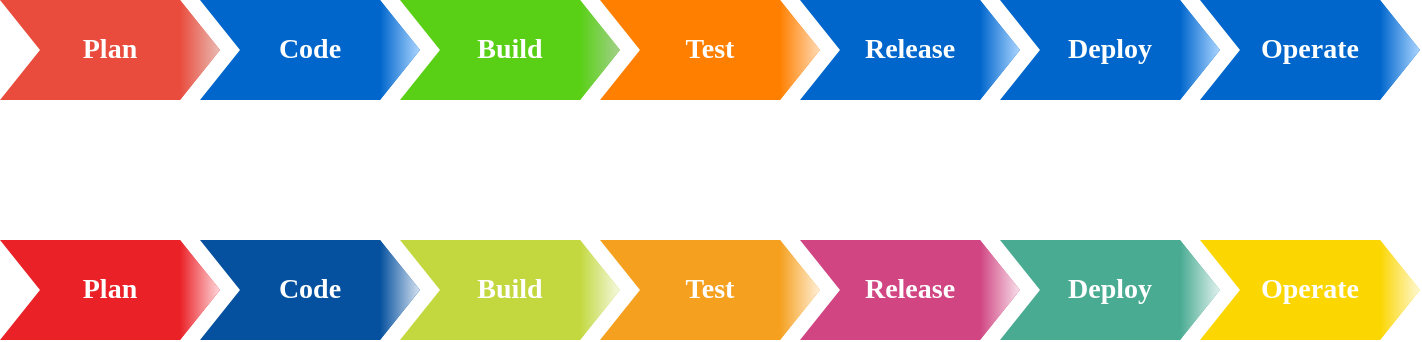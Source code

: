 <mxfile version="13.9.9" type="device" pages="3"><diagram id="ypg7lC7TzOkd43HSack7" name="devops-pipeline"><mxGraphModel dx="768" dy="482" grid="1" gridSize="10" guides="1" tooltips="1" connect="1" arrows="1" fold="1" page="1" pageScale="1" pageWidth="850" pageHeight="1100" math="0" shadow="0"><root><mxCell id="0"/><mxCell id="1" parent="0"/><mxCell id="C6GvKZnszn-dEAAJxH4D-23" value="" style="group" parent="1" vertex="1" connectable="0"><mxGeometry x="330" y="200" width="110" height="50" as="geometry"/></mxCell><mxCell id="C6GvKZnszn-dEAAJxH4D-32" value="" style="group" parent="C6GvKZnszn-dEAAJxH4D-23" vertex="1" connectable="0"><mxGeometry width="110" height="50" as="geometry"/></mxCell><mxCell id="C6GvKZnszn-dEAAJxH4D-18" value="Test" style="shape=step;perimeter=stepPerimeter;whiteSpace=wrap;html=1;fixedSize=1;fontFamily=Gloria Hallelujah;fontSource=https%3A%2F%2Ffonts.googleapis.com%2Fcss%3Ffamily%3DGloria%2BHallelujah;fontStyle=1;fontSize=14;fontColor=#FFFFFF;strokeColor=none;size=20;fillColor=#FF8000;" parent="C6GvKZnszn-dEAAJxH4D-32" vertex="1"><mxGeometry width="110" height="50" as="geometry"/></mxCell><mxCell id="C6GvKZnszn-dEAAJxH4D-19" value="" style="triangle;whiteSpace=wrap;html=1;fontSize=14;fontColor=#FFFFFF;strokeColor=none;gradientDirection=east;gradientColor=#FFDAB5;fillColor=#FF8000;" parent="C6GvKZnszn-dEAAJxH4D-32" vertex="1"><mxGeometry x="90" width="20" height="50" as="geometry"/></mxCell><mxCell id="C6GvKZnszn-dEAAJxH4D-24" value="" style="group" parent="1" vertex="1" connectable="0"><mxGeometry x="230" y="200" width="110" height="50" as="geometry"/></mxCell><mxCell id="C6GvKZnszn-dEAAJxH4D-36" value="" style="group" parent="C6GvKZnszn-dEAAJxH4D-24" vertex="1" connectable="0"><mxGeometry width="110" height="50" as="geometry"/></mxCell><mxCell id="C6GvKZnszn-dEAAJxH4D-15" value="Build" style="shape=step;perimeter=stepPerimeter;whiteSpace=wrap;html=1;fixedSize=1;fontFamily=Gloria Hallelujah;fontSource=https%3A%2F%2Ffonts.googleapis.com%2Fcss%3Ffamily%3DGloria%2BHallelujah;fontStyle=1;fontSize=14;fontColor=#FFFFFF;strokeColor=none;size=20;fillColor=#59D015;" parent="C6GvKZnszn-dEAAJxH4D-36" vertex="1"><mxGeometry width="110" height="50" as="geometry"/></mxCell><mxCell id="C6GvKZnszn-dEAAJxH4D-16" value="" style="triangle;whiteSpace=wrap;html=1;fontSize=14;fontColor=#FFFFFF;strokeColor=none;gradientDirection=east;gradientColor=#A2D08B;fillColor=#59D015;" parent="C6GvKZnszn-dEAAJxH4D-36" vertex="1"><mxGeometry x="90" width="20" height="50" as="geometry"/></mxCell><mxCell id="C6GvKZnszn-dEAAJxH4D-25" value="" style="group" parent="1" vertex="1" connectable="0"><mxGeometry x="130" y="200" width="110" height="50" as="geometry"/></mxCell><mxCell id="C6GvKZnszn-dEAAJxH4D-10" value="Code" style="shape=step;perimeter=stepPerimeter;whiteSpace=wrap;html=1;fixedSize=1;fontFamily=Gloria Hallelujah;fontSource=https%3A%2F%2Ffonts.googleapis.com%2Fcss%3Ffamily%3DGloria%2BHallelujah;fontStyle=1;fontSize=14;fontColor=#FFFFFF;fillColor=#0066CC;strokeColor=none;size=20;" parent="C6GvKZnszn-dEAAJxH4D-25" vertex="1"><mxGeometry width="110" height="50" as="geometry"/></mxCell><mxCell id="C6GvKZnszn-dEAAJxH4D-11" value="" style="triangle;whiteSpace=wrap;html=1;fillColor=#0066CC;fontSize=14;fontColor=#FFFFFF;strokeColor=none;gradientDirection=east;gradientColor=#ABD5FF;" parent="C6GvKZnszn-dEAAJxH4D-25" vertex="1"><mxGeometry x="90" width="20" height="50" as="geometry"/></mxCell><mxCell id="C6GvKZnszn-dEAAJxH4D-26" value="" style="group" parent="1" vertex="1" connectable="0"><mxGeometry x="30" y="200" width="110" height="50" as="geometry"/></mxCell><mxCell id="C6GvKZnszn-dEAAJxH4D-4" value="Plan" style="shape=step;perimeter=stepPerimeter;whiteSpace=wrap;html=1;fixedSize=1;fontFamily=Gloria Hallelujah;fontSource=https%3A%2F%2Ffonts.googleapis.com%2Fcss%3Ffamily%3DGloria%2BHallelujah;fontStyle=1;fontSize=14;fontColor=#FFFFFF;strokeColor=none;size=20;fillColor=#E94C3D;" parent="C6GvKZnszn-dEAAJxH4D-26" vertex="1"><mxGeometry width="110" height="50" as="geometry"/></mxCell><mxCell id="C6GvKZnszn-dEAAJxH4D-5" value="" style="triangle;whiteSpace=wrap;html=1;fontSize=14;fontColor=#FFFFFF;strokeColor=none;gradientDirection=east;fillColor=#E94C3D;gradientColor=#E9BBB3;" parent="C6GvKZnszn-dEAAJxH4D-26" vertex="1"><mxGeometry x="90" width="20" height="50" as="geometry"/></mxCell><mxCell id="C6GvKZnszn-dEAAJxH4D-27" value="" style="group" parent="1" vertex="1" connectable="0"><mxGeometry x="430" y="200" width="110" height="50" as="geometry"/></mxCell><mxCell id="C6GvKZnszn-dEAAJxH4D-31" value="" style="group" parent="C6GvKZnszn-dEAAJxH4D-27" vertex="1" connectable="0"><mxGeometry width="110" height="50" as="geometry"/></mxCell><mxCell id="C6GvKZnszn-dEAAJxH4D-21" value="Release" style="shape=step;perimeter=stepPerimeter;whiteSpace=wrap;html=1;fixedSize=1;fontFamily=Gloria Hallelujah;fontSource=https%3A%2F%2Ffonts.googleapis.com%2Fcss%3Ffamily%3DGloria%2BHallelujah;fontStyle=1;fontSize=14;fontColor=#FFFFFF;fillColor=#0066CC;strokeColor=none;size=20;" parent="C6GvKZnszn-dEAAJxH4D-31" vertex="1"><mxGeometry width="110" height="50" as="geometry"/></mxCell><mxCell id="C6GvKZnszn-dEAAJxH4D-22" value="" style="triangle;whiteSpace=wrap;html=1;fillColor=#0066CC;fontSize=14;fontColor=#FFFFFF;strokeColor=none;gradientDirection=east;gradientColor=#ABD5FF;" parent="C6GvKZnszn-dEAAJxH4D-31" vertex="1"><mxGeometry x="90" width="20" height="50" as="geometry"/></mxCell><mxCell id="C6GvKZnszn-dEAAJxH4D-28" value="" style="group" parent="1" vertex="1" connectable="0"><mxGeometry x="530" y="200" width="110" height="50" as="geometry"/></mxCell><mxCell id="C6GvKZnszn-dEAAJxH4D-29" value="Deploy" style="shape=step;perimeter=stepPerimeter;whiteSpace=wrap;html=1;fixedSize=1;fontFamily=Gloria Hallelujah;fontSource=https%3A%2F%2Ffonts.googleapis.com%2Fcss%3Ffamily%3DGloria%2BHallelujah;fontStyle=1;fontSize=14;fontColor=#FFFFFF;fillColor=#0066CC;strokeColor=none;size=20;" parent="C6GvKZnszn-dEAAJxH4D-28" vertex="1"><mxGeometry width="110" height="50" as="geometry"/></mxCell><mxCell id="C6GvKZnszn-dEAAJxH4D-30" value="" style="triangle;whiteSpace=wrap;html=1;fillColor=#0066CC;fontSize=14;fontColor=#FFFFFF;strokeColor=none;gradientDirection=east;gradientColor=#ABD5FF;" parent="C6GvKZnszn-dEAAJxH4D-28" vertex="1"><mxGeometry x="90" width="20" height="50" as="geometry"/></mxCell><mxCell id="C6GvKZnszn-dEAAJxH4D-33" value="" style="group" parent="1" vertex="1" connectable="0"><mxGeometry x="630" y="200" width="110" height="50" as="geometry"/></mxCell><mxCell id="C6GvKZnszn-dEAAJxH4D-34" value="Operate" style="shape=step;perimeter=stepPerimeter;whiteSpace=wrap;html=1;fixedSize=1;fontFamily=Gloria Hallelujah;fontSource=https%3A%2F%2Ffonts.googleapis.com%2Fcss%3Ffamily%3DGloria%2BHallelujah;fontStyle=1;fontSize=14;fontColor=#FFFFFF;fillColor=#0066CC;strokeColor=none;size=20;" parent="C6GvKZnszn-dEAAJxH4D-33" vertex="1"><mxGeometry width="110" height="50" as="geometry"/></mxCell><mxCell id="C6GvKZnszn-dEAAJxH4D-35" value="" style="triangle;whiteSpace=wrap;html=1;fillColor=#0066CC;fontSize=14;fontColor=#FFFFFF;strokeColor=none;gradientDirection=east;gradientColor=#ABD5FF;" parent="C6GvKZnszn-dEAAJxH4D-33" vertex="1"><mxGeometry x="90" width="20" height="50" as="geometry"/></mxCell><mxCell id="C6GvKZnszn-dEAAJxH4D-37" value="" style="group" parent="1" vertex="1" connectable="0"><mxGeometry x="330" y="320" width="110" height="50" as="geometry"/></mxCell><mxCell id="C6GvKZnszn-dEAAJxH4D-38" value="" style="group" parent="C6GvKZnszn-dEAAJxH4D-37" vertex="1" connectable="0"><mxGeometry width="110" height="50" as="geometry"/></mxCell><mxCell id="C6GvKZnszn-dEAAJxH4D-39" value="Test" style="shape=step;perimeter=stepPerimeter;whiteSpace=wrap;html=1;fixedSize=1;fontFamily=Gloria Hallelujah;fontSource=https%3A%2F%2Ffonts.googleapis.com%2Fcss%3Ffamily%3DGloria%2BHallelujah;fontStyle=1;fontSize=14;fontColor=#FFFFFF;strokeColor=none;size=20;fillColor=#F5A01F;" parent="C6GvKZnszn-dEAAJxH4D-38" vertex="1"><mxGeometry width="110" height="50" as="geometry"/></mxCell><mxCell id="C6GvKZnszn-dEAAJxH4D-40" value="" style="triangle;whiteSpace=wrap;html=1;fontSize=14;fontColor=#FFFFFF;strokeColor=none;gradientDirection=east;fillColor=#F5A01F;gradientColor=#FFEFD8;" parent="C6GvKZnszn-dEAAJxH4D-38" vertex="1"><mxGeometry x="90" width="20" height="50" as="geometry"/></mxCell><mxCell id="C6GvKZnszn-dEAAJxH4D-41" value="" style="group" parent="1" vertex="1" connectable="0"><mxGeometry x="230" y="320" width="110" height="50" as="geometry"/></mxCell><mxCell id="C6GvKZnszn-dEAAJxH4D-42" value="" style="group" parent="C6GvKZnszn-dEAAJxH4D-41" vertex="1" connectable="0"><mxGeometry width="110" height="50" as="geometry"/></mxCell><mxCell id="C6GvKZnszn-dEAAJxH4D-61" value="" style="group" parent="C6GvKZnszn-dEAAJxH4D-42" vertex="1" connectable="0"><mxGeometry width="110" height="50" as="geometry"/></mxCell><mxCell id="C6GvKZnszn-dEAAJxH4D-43" value="Build" style="shape=step;perimeter=stepPerimeter;whiteSpace=wrap;html=1;fixedSize=1;fontFamily=Gloria Hallelujah;fontSource=https%3A%2F%2Ffonts.googleapis.com%2Fcss%3Ffamily%3DGloria%2BHallelujah;fontStyle=1;fontSize=14;fontColor=#FFFFFF;strokeColor=none;size=20;fillColor=#C3D83F;" parent="C6GvKZnszn-dEAAJxH4D-61" vertex="1"><mxGeometry width="110" height="50" as="geometry"/></mxCell><mxCell id="C6GvKZnszn-dEAAJxH4D-44" value="" style="triangle;whiteSpace=wrap;html=1;fontSize=14;fontColor=#FFFFFF;strokeColor=none;gradientDirection=east;fillColor=#C3D83F;gradientColor=#F5F9E0;" parent="C6GvKZnszn-dEAAJxH4D-61" vertex="1"><mxGeometry x="90" width="20" height="50" as="geometry"/></mxCell><mxCell id="C6GvKZnszn-dEAAJxH4D-45" value="" style="group" parent="1" vertex="1" connectable="0"><mxGeometry x="130" y="320" width="110" height="50" as="geometry"/></mxCell><mxCell id="C6GvKZnszn-dEAAJxH4D-46" value="Code" style="shape=step;perimeter=stepPerimeter;whiteSpace=wrap;html=1;fixedSize=1;fontFamily=Gloria Hallelujah;fontSource=https%3A%2F%2Ffonts.googleapis.com%2Fcss%3Ffamily%3DGloria%2BHallelujah;fontStyle=1;fontSize=14;fontColor=#FFFFFF;strokeColor=none;size=20;fillColor=#05519F;" parent="C6GvKZnszn-dEAAJxH4D-45" vertex="1"><mxGeometry width="110" height="50" as="geometry"/></mxCell><mxCell id="C6GvKZnszn-dEAAJxH4D-47" value="" style="triangle;whiteSpace=wrap;html=1;fontSize=14;fontColor=#FFFFFF;strokeColor=none;gradientDirection=east;fillColor=#05519F;gradientColor=#D6E2F0;" parent="C6GvKZnszn-dEAAJxH4D-45" vertex="1"><mxGeometry x="90" width="20" height="50" as="geometry"/></mxCell><mxCell id="C6GvKZnszn-dEAAJxH4D-48" value="" style="group" parent="1" vertex="1" connectable="0"><mxGeometry x="30" y="320" width="110" height="50" as="geometry"/></mxCell><mxCell id="C6GvKZnszn-dEAAJxH4D-49" value="Plan" style="shape=step;perimeter=stepPerimeter;whiteSpace=wrap;html=1;fixedSize=1;fontFamily=Gloria Hallelujah;fontSource=https%3A%2F%2Ffonts.googleapis.com%2Fcss%3Ffamily%3DGloria%2BHallelujah;fontStyle=1;fontSize=14;fontColor=#FFFFFF;strokeColor=none;size=20;fillColor=#EA2127;" parent="C6GvKZnszn-dEAAJxH4D-48" vertex="1"><mxGeometry width="110" height="50" as="geometry"/></mxCell><mxCell id="C6GvKZnszn-dEAAJxH4D-50" value="" style="triangle;whiteSpace=wrap;html=1;fontSize=14;fontColor=#FFFFFF;strokeColor=none;gradientDirection=east;fillColor=#EA2127;gradientColor=#FED8DB;" parent="C6GvKZnszn-dEAAJxH4D-48" vertex="1"><mxGeometry x="90" width="20" height="50" as="geometry"/></mxCell><mxCell id="C6GvKZnszn-dEAAJxH4D-51" value="" style="group" parent="1" vertex="1" connectable="0"><mxGeometry x="430" y="320" width="110" height="50" as="geometry"/></mxCell><mxCell id="C6GvKZnszn-dEAAJxH4D-52" value="" style="group" parent="C6GvKZnszn-dEAAJxH4D-51" vertex="1" connectable="0"><mxGeometry width="110" height="50" as="geometry"/></mxCell><mxCell id="C6GvKZnszn-dEAAJxH4D-53" value="Release" style="shape=step;perimeter=stepPerimeter;whiteSpace=wrap;html=1;fixedSize=1;fontFamily=Gloria Hallelujah;fontSource=https%3A%2F%2Ffonts.googleapis.com%2Fcss%3Ffamily%3DGloria%2BHallelujah;fontStyle=1;fontSize=14;fontColor=#FFFFFF;strokeColor=none;size=20;fillColor=#D04582;" parent="C6GvKZnszn-dEAAJxH4D-52" vertex="1"><mxGeometry width="110" height="50" as="geometry"/></mxCell><mxCell id="C6GvKZnszn-dEAAJxH4D-54" value="" style="triangle;whiteSpace=wrap;html=1;fontSize=14;fontColor=#FFFFFF;strokeColor=none;gradientDirection=east;fillColor=#D04582;gradientColor=#F7E0EA;" parent="C6GvKZnszn-dEAAJxH4D-52" vertex="1"><mxGeometry x="90" width="20" height="50" as="geometry"/></mxCell><mxCell id="C6GvKZnszn-dEAAJxH4D-55" value="" style="group" parent="1" vertex="1" connectable="0"><mxGeometry x="530" y="320" width="110" height="50" as="geometry"/></mxCell><mxCell id="C6GvKZnszn-dEAAJxH4D-56" value="Deploy" style="shape=step;perimeter=stepPerimeter;whiteSpace=wrap;html=1;fixedSize=1;fontFamily=Gloria Hallelujah;fontSource=https%3A%2F%2Ffonts.googleapis.com%2Fcss%3Ffamily%3DGloria%2BHallelujah;fontStyle=1;fontSize=14;fontColor=#FFFFFF;strokeColor=none;size=20;fillColor=#49AB92;" parent="C6GvKZnszn-dEAAJxH4D-55" vertex="1"><mxGeometry width="110" height="50" as="geometry"/></mxCell><mxCell id="C6GvKZnszn-dEAAJxH4D-57" value="" style="triangle;whiteSpace=wrap;html=1;fontSize=14;fontColor=#FFFFFF;strokeColor=none;gradientDirection=east;gradientColor=#E1F1EE;fillColor=#49AB92;" parent="C6GvKZnszn-dEAAJxH4D-55" vertex="1"><mxGeometry x="90" width="20" height="50" as="geometry"/></mxCell><mxCell id="C6GvKZnszn-dEAAJxH4D-58" value="" style="group" parent="1" vertex="1" connectable="0"><mxGeometry x="630" y="320" width="110" height="50" as="geometry"/></mxCell><mxCell id="C6GvKZnszn-dEAAJxH4D-59" value="Operate" style="shape=step;perimeter=stepPerimeter;whiteSpace=wrap;html=1;fixedSize=1;fontFamily=Gloria Hallelujah;fontSource=https%3A%2F%2Ffonts.googleapis.com%2Fcss%3Ffamily%3DGloria%2BHallelujah;fontStyle=1;fontSize=14;fontColor=#FFFFFF;strokeColor=none;size=20;fillColor=#FBD601;" parent="C6GvKZnszn-dEAAJxH4D-58" vertex="1"><mxGeometry width="110" height="50" as="geometry"/></mxCell><mxCell id="C6GvKZnszn-dEAAJxH4D-60" value="" style="triangle;whiteSpace=wrap;html=1;fontSize=14;fontColor=#FFFFFF;strokeColor=none;gradientDirection=east;gradientColor=#FEF8D4;fillColor=#FBD601;" parent="C6GvKZnszn-dEAAJxH4D-58" vertex="1"><mxGeometry x="90" width="20" height="50" as="geometry"/></mxCell></root></mxGraphModel></diagram><diagram id="rTzfMP9t0z9tlEZH_OKM" name="devops-flow"><mxGraphModel dx="1022" dy="537" grid="1" gridSize="10" guides="1" tooltips="1" connect="1" arrows="1" fold="1" page="1" pageScale="1" pageWidth="850" pageHeight="1100" math="0" shadow="0"><root><mxCell id="fZQ9M60Ut7nIlYh-JM1n-0"/><mxCell id="fZQ9M60Ut7nIlYh-JM1n-1" parent="fZQ9M60Ut7nIlYh-JM1n-0"/><mxCell id="HqAUsOWWVImzCktlp-ME-7" style="edgeStyle=orthogonalEdgeStyle;rounded=0;orthogonalLoop=1;jettySize=auto;html=1;fontFamily=Patrick Hand;fontSource=https%3A%2F%2Ffonts.googleapis.com%2Fcss%3Ffamily%3DPatrick%2BHand;fontColor=#C3D83F;" edge="1" parent="fZQ9M60Ut7nIlYh-JM1n-1" source="HqAUsOWWVImzCktlp-ME-3" target="HqAUsOWWVImzCktlp-ME-6"><mxGeometry relative="1" as="geometry"/></mxCell><mxCell id="HqAUsOWWVImzCktlp-ME-3" value="Assign Story to Develop" style="rounded=1;whiteSpace=wrap;html=1;fontFamily=Patrick Hand;fontSource=https%3A%2F%2Ffonts.googleapis.com%2Fcss%3Ffamily%3DPatrick%2BHand;strokeWidth=2;strokeColor=#05519F;fillColor=#D6E2F0;sketch=1;fillStyle=zigzag;labelBackgroundColor=none;" vertex="1" parent="fZQ9M60Ut7nIlYh-JM1n-1"><mxGeometry x="85" y="220" width="90" height="50" as="geometry"/></mxCell><mxCell id="HqAUsOWWVImzCktlp-ME-9" style="edgeStyle=orthogonalEdgeStyle;rounded=0;orthogonalLoop=1;jettySize=auto;html=1;fontFamily=Patrick Hand;fontSource=https%3A%2F%2Ffonts.googleapis.com%2Fcss%3Ffamily%3DPatrick%2BHand;fontColor=#C3D83F;" edge="1" parent="fZQ9M60Ut7nIlYh-JM1n-1" source="HqAUsOWWVImzCktlp-ME-6" target="HqAUsOWWVImzCktlp-ME-8"><mxGeometry relative="1" as="geometry"/></mxCell><mxCell id="HqAUsOWWVImzCktlp-ME-6" value="Create feature/fix branch in git" style="rounded=1;whiteSpace=wrap;html=1;fontFamily=Patrick Hand;fontSource=https%3A%2F%2Ffonts.googleapis.com%2Fcss%3Ffamily%3DPatrick%2BHand;strokeWidth=2;strokeColor=#05519F;fillColor=#D6E2F0;sketch=1;fillStyle=zigzag;labelBackgroundColor=none;" vertex="1" parent="fZQ9M60Ut7nIlYh-JM1n-1"><mxGeometry x="85" y="290" width="90" height="50" as="geometry"/></mxCell><mxCell id="HqAUsOWWVImzCktlp-ME-8" value="Write code &lt;br&gt;and unit tests" style="rounded=1;whiteSpace=wrap;html=1;fontFamily=Patrick Hand;fontSource=https%3A%2F%2Ffonts.googleapis.com%2Fcss%3Ffamily%3DPatrick%2BHand;strokeWidth=2;strokeColor=#05519F;fillColor=#D6E2F0;sketch=1;fillStyle=zigzag;labelBackgroundColor=none;" vertex="1" parent="fZQ9M60Ut7nIlYh-JM1n-1"><mxGeometry x="85" y="360" width="90" height="50" as="geometry"/></mxCell><mxCell id="HqAUsOWWVImzCktlp-ME-14" style="edgeStyle=orthogonalEdgeStyle;rounded=0;orthogonalLoop=1;jettySize=auto;html=1;entryX=0.5;entryY=0;entryDx=0;entryDy=0;fontFamily=Patrick Hand;fontSource=https%3A%2F%2Ffonts.googleapis.com%2Fcss%3Ffamily%3DPatrick%2BHand;fontColor=#C3D83F;" edge="1" parent="fZQ9M60Ut7nIlYh-JM1n-1" source="HqAUsOWWVImzCktlp-ME-11" target="HqAUsOWWVImzCktlp-ME-13"><mxGeometry relative="1" as="geometry"/></mxCell><mxCell id="HqAUsOWWVImzCktlp-ME-11" value="Commit to git" style="rounded=1;whiteSpace=wrap;html=1;fontFamily=Patrick Hand;fontSource=https%3A%2F%2Ffonts.googleapis.com%2Fcss%3Ffamily%3DPatrick%2BHand;strokeWidth=2;strokeColor=#05519F;fillColor=#D6E2F0;sketch=1;fillStyle=zigzag;labelBackgroundColor=none;" vertex="1" parent="fZQ9M60Ut7nIlYh-JM1n-1"><mxGeometry x="85" y="570" width="90" height="50" as="geometry"/></mxCell><mxCell id="HqAUsOWWVImzCktlp-ME-121" style="edgeStyle=orthogonalEdgeStyle;rounded=0;orthogonalLoop=1;jettySize=auto;html=1;exitX=0.5;exitY=1;exitDx=0;exitDy=0;entryX=0.5;entryY=0;entryDx=0;entryDy=0;fontFamily=Patrick Hand;fontSource=https%3A%2F%2Ffonts.googleapis.com%2Fcss%3Ffamily%3DPatrick%2BHand;fontColor=#D04582;" edge="1" parent="fZQ9M60Ut7nIlYh-JM1n-1" source="HqAUsOWWVImzCktlp-ME-13" target="HqAUsOWWVImzCktlp-ME-17"><mxGeometry relative="1" as="geometry"/></mxCell><mxCell id="HqAUsOWWVImzCktlp-ME-122" style="edgeStyle=orthogonalEdgeStyle;rounded=0;orthogonalLoop=1;jettySize=auto;html=1;entryX=0;entryY=0.25;entryDx=0;entryDy=0;fontFamily=Patrick Hand;fontSource=https%3A%2F%2Ffonts.googleapis.com%2Fcss%3Ffamily%3DPatrick%2BHand;fontColor=#D04582;" edge="1" parent="fZQ9M60Ut7nIlYh-JM1n-1" source="HqAUsOWWVImzCktlp-ME-13" target="HqAUsOWWVImzCktlp-ME-21"><mxGeometry relative="1" as="geometry"><Array as="points"><mxPoint x="215" y="665"/><mxPoint x="215" y="233"/></Array></mxGeometry></mxCell><mxCell id="HqAUsOWWVImzCktlp-ME-13" value="Create Pull Request for Review" style="rounded=1;whiteSpace=wrap;html=1;fontFamily=Patrick Hand;fontSource=https%3A%2F%2Ffonts.googleapis.com%2Fcss%3Ffamily%3DPatrick%2BHand;strokeWidth=2;strokeColor=#05519F;fillColor=#D6E2F0;sketch=1;fillStyle=zigzag;labelBackgroundColor=none;" vertex="1" parent="fZQ9M60Ut7nIlYh-JM1n-1"><mxGeometry x="85" y="640" width="90" height="50" as="geometry"/></mxCell><mxCell id="HqAUsOWWVImzCktlp-ME-19" style="edgeStyle=orthogonalEdgeStyle;rounded=0;orthogonalLoop=1;jettySize=auto;html=1;exitX=0.5;exitY=1;exitDx=0;exitDy=0;entryX=0.5;entryY=0;entryDx=0;entryDy=0;fontFamily=Patrick Hand;fontSource=https%3A%2F%2Ffonts.googleapis.com%2Fcss%3Ffamily%3DPatrick%2BHand;fontColor=#C3D83F;" edge="1" parent="fZQ9M60Ut7nIlYh-JM1n-1" source="HqAUsOWWVImzCktlp-ME-17" target="HqAUsOWWVImzCktlp-ME-18"><mxGeometry relative="1" as="geometry"/></mxCell><mxCell id="HqAUsOWWVImzCktlp-ME-17" value="Review" style="rounded=1;whiteSpace=wrap;html=1;fontFamily=Patrick Hand;fontSource=https%3A%2F%2Ffonts.googleapis.com%2Fcss%3Ffamily%3DPatrick%2BHand;strokeWidth=2;strokeColor=#05519F;fillColor=#D6E2F0;sketch=1;fillStyle=zigzag;labelBackgroundColor=none;" vertex="1" parent="fZQ9M60Ut7nIlYh-JM1n-1"><mxGeometry x="85" y="710" width="90" height="50" as="geometry"/></mxCell><mxCell id="HqAUsOWWVImzCktlp-ME-123" style="edgeStyle=orthogonalEdgeStyle;rounded=0;orthogonalLoop=1;jettySize=auto;html=1;entryX=0;entryY=0.75;entryDx=0;entryDy=0;fontFamily=Patrick Hand;fontSource=https%3A%2F%2Ffonts.googleapis.com%2Fcss%3Ffamily%3DPatrick%2BHand;fontColor=#D04582;" edge="1" parent="fZQ9M60Ut7nIlYh-JM1n-1" source="HqAUsOWWVImzCktlp-ME-18" target="HqAUsOWWVImzCktlp-ME-21"><mxGeometry relative="1" as="geometry"><Array as="points"><mxPoint x="235" y="808"/><mxPoint x="235" y="258"/></Array></mxGeometry></mxCell><mxCell id="HqAUsOWWVImzCktlp-ME-18" value="Merge Pull Request&lt;br&gt;(Reviewer)" style="rounded=1;whiteSpace=wrap;html=1;fontFamily=Patrick Hand;fontSource=https%3A%2F%2Ffonts.googleapis.com%2Fcss%3Ffamily%3DPatrick%2BHand;strokeWidth=2;strokeColor=#05519F;fillColor=#D6E2F0;sketch=1;fillStyle=zigzag;labelBackgroundColor=none;" vertex="1" parent="fZQ9M60Ut7nIlYh-JM1n-1"><mxGeometry x="85" y="780" width="90" height="50" as="geometry"/></mxCell><mxCell id="HqAUsOWWVImzCktlp-ME-39" style="edgeStyle=orthogonalEdgeStyle;rounded=0;orthogonalLoop=1;jettySize=auto;html=1;exitX=0.5;exitY=1;exitDx=0;exitDy=0;fontFamily=Patrick Hand;fontSource=https%3A%2F%2Ffonts.googleapis.com%2Fcss%3Ffamily%3DPatrick%2BHand;fontColor=#FF9933;" edge="1" parent="fZQ9M60Ut7nIlYh-JM1n-1" source="HqAUsOWWVImzCktlp-ME-21" target="HqAUsOWWVImzCktlp-ME-24"><mxGeometry relative="1" as="geometry"/></mxCell><mxCell id="HqAUsOWWVImzCktlp-ME-21" value="Compile" style="rounded=1;whiteSpace=wrap;html=1;fontFamily=Patrick Hand;fontSource=https%3A%2F%2Ffonts.googleapis.com%2Fcss%3Ffamily%3DPatrick%2BHand;strokeWidth=2;strokeColor=#C3D83F;fillColor=#F5F9E0;sketch=1;fillStyle=zigzag;labelBackgroundColor=none;" vertex="1" parent="fZQ9M60Ut7nIlYh-JM1n-1"><mxGeometry x="255" y="220" width="90" height="50" as="geometry"/></mxCell><mxCell id="HqAUsOWWVImzCktlp-ME-40" style="edgeStyle=orthogonalEdgeStyle;rounded=0;orthogonalLoop=1;jettySize=auto;html=1;exitX=0.5;exitY=1;exitDx=0;exitDy=0;fontFamily=Patrick Hand;fontSource=https%3A%2F%2Ffonts.googleapis.com%2Fcss%3Ffamily%3DPatrick%2BHand;fontColor=#FF9933;" edge="1" parent="fZQ9M60Ut7nIlYh-JM1n-1" source="HqAUsOWWVImzCktlp-ME-24" target="HqAUsOWWVImzCktlp-ME-38"><mxGeometry relative="1" as="geometry"/></mxCell><mxCell id="HqAUsOWWVImzCktlp-ME-24" value="Execute Unit Tests" style="rounded=1;whiteSpace=wrap;html=1;fontFamily=Patrick Hand;fontSource=https%3A%2F%2Ffonts.googleapis.com%2Fcss%3Ffamily%3DPatrick%2BHand;strokeWidth=2;strokeColor=#C3D83F;fillColor=#F5F9E0;sketch=1;fillStyle=zigzag;labelBackgroundColor=none;" vertex="1" parent="fZQ9M60Ut7nIlYh-JM1n-1"><mxGeometry x="255" y="290" width="90" height="50" as="geometry"/></mxCell><mxCell id="HqAUsOWWVImzCktlp-ME-42" style="edgeStyle=orthogonalEdgeStyle;rounded=0;orthogonalLoop=1;jettySize=auto;html=1;exitX=0.5;exitY=1;exitDx=0;exitDy=0;entryX=0.5;entryY=0;entryDx=0;entryDy=0;fontFamily=Patrick Hand;fontSource=https%3A%2F%2Ffonts.googleapis.com%2Fcss%3Ffamily%3DPatrick%2BHand;fontColor=#FF9933;" edge="1" parent="fZQ9M60Ut7nIlYh-JM1n-1" source="HqAUsOWWVImzCktlp-ME-38" target="HqAUsOWWVImzCktlp-ME-41"><mxGeometry relative="1" as="geometry"/></mxCell><mxCell id="HqAUsOWWVImzCktlp-ME-38" value="Measure Code Quality" style="rounded=1;whiteSpace=wrap;html=1;fontFamily=Patrick Hand;fontSource=https%3A%2F%2Ffonts.googleapis.com%2Fcss%3Ffamily%3DPatrick%2BHand;strokeWidth=2;strokeColor=#C3D83F;fillColor=#F5F9E0;sketch=1;fillStyle=zigzag;labelBackgroundColor=none;" vertex="1" parent="fZQ9M60Ut7nIlYh-JM1n-1"><mxGeometry x="255" y="360" width="90" height="50" as="geometry"/></mxCell><mxCell id="HqAUsOWWVImzCktlp-ME-44" style="edgeStyle=orthogonalEdgeStyle;rounded=0;orthogonalLoop=1;jettySize=auto;html=1;exitX=0.5;exitY=1;exitDx=0;exitDy=0;fontFamily=Patrick Hand;fontSource=https%3A%2F%2Ffonts.googleapis.com%2Fcss%3Ffamily%3DPatrick%2BHand;fontColor=#FF9933;" edge="1" parent="fZQ9M60Ut7nIlYh-JM1n-1" source="HqAUsOWWVImzCktlp-ME-41" target="HqAUsOWWVImzCktlp-ME-43"><mxGeometry relative="1" as="geometry"/></mxCell><mxCell id="HqAUsOWWVImzCktlp-ME-41" value="Generate Documentation" style="rounded=1;whiteSpace=wrap;html=1;fontFamily=Patrick Hand;fontSource=https%3A%2F%2Ffonts.googleapis.com%2Fcss%3Ffamily%3DPatrick%2BHand;strokeWidth=2;strokeColor=#C3D83F;fillColor=#F5F9E0;sketch=1;fillStyle=zigzag;labelBackgroundColor=none;" vertex="1" parent="fZQ9M60Ut7nIlYh-JM1n-1"><mxGeometry x="255" y="430" width="90" height="50" as="geometry"/></mxCell><mxCell id="HqAUsOWWVImzCktlp-ME-59" style="edgeStyle=orthogonalEdgeStyle;rounded=0;orthogonalLoop=1;jettySize=auto;html=1;entryX=0;entryY=0.5;entryDx=0;entryDy=0;fontFamily=Patrick Hand;fontSource=https%3A%2F%2Ffonts.googleapis.com%2Fcss%3Ffamily%3DPatrick%2BHand;fontColor=#F5A01F;exitX=1;exitY=0.5;exitDx=0;exitDy=0;" edge="1" parent="fZQ9M60Ut7nIlYh-JM1n-1" source="HqAUsOWWVImzCktlp-ME-101" target="HqAUsOWWVImzCktlp-ME-58"><mxGeometry relative="1" as="geometry"/></mxCell><mxCell id="HqAUsOWWVImzCktlp-ME-98" style="edgeStyle=orthogonalEdgeStyle;rounded=0;orthogonalLoop=1;jettySize=auto;html=1;exitX=0.5;exitY=1;exitDx=0;exitDy=0;entryX=0.5;entryY=0;entryDx=0;entryDy=0;fontFamily=Patrick Hand;fontSource=https%3A%2F%2Ffonts.googleapis.com%2Fcss%3Ffamily%3DPatrick%2BHand;fontColor=#D04582;" edge="1" parent="fZQ9M60Ut7nIlYh-JM1n-1" source="HqAUsOWWVImzCktlp-ME-43" target="HqAUsOWWVImzCktlp-ME-97"><mxGeometry relative="1" as="geometry"/></mxCell><mxCell id="HqAUsOWWVImzCktlp-ME-43" value="Publish Artifacts" style="rounded=1;whiteSpace=wrap;html=1;fontFamily=Patrick Hand;fontSource=https%3A%2F%2Ffonts.googleapis.com%2Fcss%3Ffamily%3DPatrick%2BHand;strokeWidth=2;strokeColor=#C3D83F;fillColor=#F5F9E0;sketch=1;fillStyle=zigzag;labelBackgroundColor=none;" vertex="1" parent="fZQ9M60Ut7nIlYh-JM1n-1"><mxGeometry x="255" y="500" width="90" height="50" as="geometry"/></mxCell><mxCell id="HqAUsOWWVImzCktlp-ME-75" style="edgeStyle=orthogonalEdgeStyle;rounded=0;orthogonalLoop=1;jettySize=auto;html=1;exitX=0.5;exitY=1;exitDx=0;exitDy=0;entryX=0.5;entryY=0;entryDx=0;entryDy=0;fontFamily=Patrick Hand;fontSource=https%3A%2F%2Ffonts.googleapis.com%2Fcss%3Ffamily%3DPatrick%2BHand;fontColor=#F5A01F;" edge="1" parent="fZQ9M60Ut7nIlYh-JM1n-1" source="HqAUsOWWVImzCktlp-ME-58" target="HqAUsOWWVImzCktlp-ME-74"><mxGeometry relative="1" as="geometry"/></mxCell><mxCell id="HqAUsOWWVImzCktlp-ME-58" value="Deploy to Test Environment" style="rounded=1;whiteSpace=wrap;html=1;fontFamily=Patrick Hand;fontSource=https%3A%2F%2Ffonts.googleapis.com%2Fcss%3Ffamily%3DPatrick%2BHand;strokeWidth=2;strokeColor=#F5A01F;fillColor=#FFEFD8;sketch=1;fillStyle=zigzag;" vertex="1" parent="fZQ9M60Ut7nIlYh-JM1n-1"><mxGeometry x="395" y="220" width="90" height="50" as="geometry"/></mxCell><mxCell id="HqAUsOWWVImzCktlp-ME-64" style="edgeStyle=orthogonalEdgeStyle;rounded=0;orthogonalLoop=1;jettySize=auto;html=1;exitX=0.5;exitY=1;exitDx=0;exitDy=0;entryX=0.5;entryY=0;entryDx=0;entryDy=0;fontFamily=Patrick Hand;fontSource=https%3A%2F%2Ffonts.googleapis.com%2Fcss%3Ffamily%3DPatrick%2BHand;fontColor=#F5A01F;" edge="1" parent="fZQ9M60Ut7nIlYh-JM1n-1" source="HqAUsOWWVImzCktlp-ME-60" target="HqAUsOWWVImzCktlp-ME-62"><mxGeometry relative="1" as="geometry"/></mxCell><mxCell id="HqAUsOWWVImzCktlp-ME-60" value="Functional Tests&lt;br&gt;(Automated)" style="rounded=1;whiteSpace=wrap;html=1;fontFamily=Patrick Hand;fontSource=https%3A%2F%2Ffonts.googleapis.com%2Fcss%3Ffamily%3DPatrick%2BHand;strokeWidth=2;strokeColor=#F5A01F;fillColor=#FFEFD8;sketch=1;fillStyle=zigzag;" vertex="1" parent="fZQ9M60Ut7nIlYh-JM1n-1"><mxGeometry x="395" y="360" width="90" height="50" as="geometry"/></mxCell><mxCell id="HqAUsOWWVImzCktlp-ME-65" style="edgeStyle=orthogonalEdgeStyle;rounded=0;orthogonalLoop=1;jettySize=auto;html=1;exitX=0.5;exitY=1;exitDx=0;exitDy=0;entryX=0.5;entryY=0;entryDx=0;entryDy=0;fontFamily=Patrick Hand;fontSource=https%3A%2F%2Ffonts.googleapis.com%2Fcss%3Ffamily%3DPatrick%2BHand;fontColor=#F5A01F;" edge="1" parent="fZQ9M60Ut7nIlYh-JM1n-1" source="HqAUsOWWVImzCktlp-ME-62" target="HqAUsOWWVImzCktlp-ME-63"><mxGeometry relative="1" as="geometry"/></mxCell><mxCell id="HqAUsOWWVImzCktlp-ME-62" value="Non-Functional Tests (Automated)" style="rounded=1;whiteSpace=wrap;html=1;fontFamily=Patrick Hand;fontSource=https%3A%2F%2Ffonts.googleapis.com%2Fcss%3Ffamily%3DPatrick%2BHand;strokeWidth=2;strokeColor=#F5A01F;fillColor=#FFEFD8;sketch=1;fillStyle=zigzag;" vertex="1" parent="fZQ9M60Ut7nIlYh-JM1n-1"><mxGeometry x="395" y="430" width="90" height="50" as="geometry"/></mxCell><mxCell id="HqAUsOWWVImzCktlp-ME-71" style="edgeStyle=orthogonalEdgeStyle;rounded=0;orthogonalLoop=1;jettySize=auto;html=1;exitX=1;exitY=0.5;exitDx=0;exitDy=0;entryX=0;entryY=0.5;entryDx=0;entryDy=0;fontFamily=Patrick Hand;fontSource=https%3A%2F%2Ffonts.googleapis.com%2Fcss%3Ffamily%3DPatrick%2BHand;fontColor=#F5A01F;" edge="1" parent="fZQ9M60Ut7nIlYh-JM1n-1" source="HqAUsOWWVImzCktlp-ME-63" target="HqAUsOWWVImzCktlp-ME-66"><mxGeometry relative="1" as="geometry"/></mxCell><mxCell id="HqAUsOWWVImzCktlp-ME-63" value="Approve&lt;br&gt;(QA)" style="rounded=1;whiteSpace=wrap;html=1;fontFamily=Patrick Hand;fontSource=https%3A%2F%2Ffonts.googleapis.com%2Fcss%3Ffamily%3DPatrick%2BHand;strokeWidth=2;strokeColor=#F5A01F;fillColor=#FFEFD8;sketch=1;fillStyle=zigzag;" vertex="1" parent="fZQ9M60Ut7nIlYh-JM1n-1"><mxGeometry x="395" y="500" width="90" height="50" as="geometry"/></mxCell><mxCell id="HqAUsOWWVImzCktlp-ME-73" style="edgeStyle=orthogonalEdgeStyle;rounded=0;orthogonalLoop=1;jettySize=auto;html=1;exitX=0.5;exitY=1;exitDx=0;exitDy=0;entryX=0.5;entryY=0;entryDx=0;entryDy=0;fontFamily=Patrick Hand;fontSource=https%3A%2F%2Ffonts.googleapis.com%2Fcss%3Ffamily%3DPatrick%2BHand;fontColor=#F5A01F;" edge="1" parent="fZQ9M60Ut7nIlYh-JM1n-1" source="HqAUsOWWVImzCktlp-ME-66" target="HqAUsOWWVImzCktlp-ME-72"><mxGeometry relative="1" as="geometry"/></mxCell><mxCell id="HqAUsOWWVImzCktlp-ME-66" value="Deploy to Staging Environment" style="rounded=1;whiteSpace=wrap;html=1;fontFamily=Patrick Hand;fontSource=https%3A%2F%2Ffonts.googleapis.com%2Fcss%3Ffamily%3DPatrick%2BHand;strokeWidth=2;strokeColor=#D04582;fillColor=#F7E0EA;sketch=1;fillStyle=zigzag;" vertex="1" parent="fZQ9M60Ut7nIlYh-JM1n-1"><mxGeometry x="535" y="220" width="90" height="50" as="geometry"/></mxCell><mxCell id="HqAUsOWWVImzCktlp-ME-67" value="" style="group" vertex="1" connectable="0" parent="fZQ9M60Ut7nIlYh-JM1n-1"><mxGeometry x="365" y="150" width="150" height="40" as="geometry"/></mxCell><mxCell id="HqAUsOWWVImzCktlp-ME-56" value="" style="triangle;whiteSpace=wrap;html=1;fontSize=14;fontColor=#FFFFFF;strokeColor=none;gradientDirection=east;opacity=80;fillColor=#F5A01F;gradientColor=#FFEFD8;" vertex="1" parent="HqAUsOWWVImzCktlp-ME-67"><mxGeometry x="130" width="20" height="40" as="geometry"/></mxCell><mxCell id="HqAUsOWWVImzCktlp-ME-57" value="&amp;nbsp;C. Test&amp;nbsp;" style="shape=step;perimeter=stepPerimeter;whiteSpace=wrap;html=1;fixedSize=1;fontFamily=Gloria Hallelujah;fontSource=https%3A%2F%2Ffonts.googleapis.com%2Fcss%3Ffamily%3DGloria%2BHallelujah;fontStyle=1;fontSize=14;strokeColor=none;size=20;sketch=1;labelBackgroundColor=#FFFFFF;fillStyle=cross-hatch;fontColor=#F5A01F;fillColor=#F5A01F;" vertex="1" parent="HqAUsOWWVImzCktlp-ME-67"><mxGeometry width="150" height="40" as="geometry"/></mxCell><mxCell id="HqAUsOWWVImzCktlp-ME-68" value="" style="group" vertex="1" connectable="0" parent="fZQ9M60Ut7nIlYh-JM1n-1"><mxGeometry x="505" y="150" width="150" height="40" as="geometry"/></mxCell><mxCell id="HqAUsOWWVImzCktlp-ME-69" value="" style="triangle;whiteSpace=wrap;html=1;fontSize=14;fontColor=#FFFFFF;strokeColor=none;gradientDirection=east;opacity=80;fillColor=#D04582;gradientColor=#F7E0EA;" vertex="1" parent="HqAUsOWWVImzCktlp-ME-68"><mxGeometry x="130" width="20" height="40" as="geometry"/></mxCell><mxCell id="HqAUsOWWVImzCktlp-ME-70" value="&amp;nbsp;D. Release&amp;nbsp;" style="shape=step;perimeter=stepPerimeter;whiteSpace=wrap;html=1;fixedSize=1;fontFamily=Gloria Hallelujah;fontSource=https%3A%2F%2Ffonts.googleapis.com%2Fcss%3Ffamily%3DGloria%2BHallelujah;fontStyle=1;fontSize=14;strokeColor=none;size=20;sketch=1;labelBackgroundColor=#FFFFFF;fillStyle=cross-hatch;fillColor=#D04582;fontColor=#D04582;" vertex="1" parent="HqAUsOWWVImzCktlp-ME-68"><mxGeometry width="150" height="40" as="geometry"/></mxCell><mxCell id="HqAUsOWWVImzCktlp-ME-78" style="edgeStyle=orthogonalEdgeStyle;rounded=0;orthogonalLoop=1;jettySize=auto;html=1;exitX=0.5;exitY=1;exitDx=0;exitDy=0;entryX=0.5;entryY=0;entryDx=0;entryDy=0;fontFamily=Patrick Hand;fontSource=https%3A%2F%2Ffonts.googleapis.com%2Fcss%3Ffamily%3DPatrick%2BHand;fontColor=#F5A01F;" edge="1" parent="fZQ9M60Ut7nIlYh-JM1n-1" source="HqAUsOWWVImzCktlp-ME-72" target="HqAUsOWWVImzCktlp-ME-77"><mxGeometry relative="1" as="geometry"/></mxCell><mxCell id="HqAUsOWWVImzCktlp-ME-72" value="Smoke Tests&lt;br&gt;(Automated)" style="rounded=1;whiteSpace=wrap;html=1;fontFamily=Patrick Hand;fontSource=https%3A%2F%2Ffonts.googleapis.com%2Fcss%3Ffamily%3DPatrick%2BHand;strokeWidth=2;strokeColor=#D04582;fillColor=#F7E0EA;sketch=1;fillStyle=zigzag;" vertex="1" parent="fZQ9M60Ut7nIlYh-JM1n-1"><mxGeometry x="535" y="290" width="90" height="50" as="geometry"/></mxCell><mxCell id="HqAUsOWWVImzCktlp-ME-76" style="edgeStyle=orthogonalEdgeStyle;rounded=0;orthogonalLoop=1;jettySize=auto;html=1;exitX=0.5;exitY=1;exitDx=0;exitDy=0;entryX=0.5;entryY=0;entryDx=0;entryDy=0;fontFamily=Patrick Hand;fontSource=https%3A%2F%2Ffonts.googleapis.com%2Fcss%3Ffamily%3DPatrick%2BHand;fontColor=#F5A01F;" edge="1" parent="fZQ9M60Ut7nIlYh-JM1n-1" source="HqAUsOWWVImzCktlp-ME-74" target="HqAUsOWWVImzCktlp-ME-60"><mxGeometry relative="1" as="geometry"/></mxCell><mxCell id="HqAUsOWWVImzCktlp-ME-74" value="Smoke Tests&lt;br&gt;(Automated)" style="rounded=1;whiteSpace=wrap;html=1;fontFamily=Patrick Hand;fontSource=https%3A%2F%2Ffonts.googleapis.com%2Fcss%3Ffamily%3DPatrick%2BHand;strokeWidth=2;strokeColor=#F5A01F;fillColor=#FFEFD8;sketch=1;fillStyle=zigzag;" vertex="1" parent="fZQ9M60Ut7nIlYh-JM1n-1"><mxGeometry x="395" y="290" width="90" height="50" as="geometry"/></mxCell><mxCell id="HqAUsOWWVImzCktlp-ME-80" style="edgeStyle=orthogonalEdgeStyle;rounded=0;orthogonalLoop=1;jettySize=auto;html=1;exitX=0.5;exitY=1;exitDx=0;exitDy=0;entryX=0.5;entryY=0;entryDx=0;entryDy=0;fontFamily=Patrick Hand;fontSource=https%3A%2F%2Ffonts.googleapis.com%2Fcss%3Ffamily%3DPatrick%2BHand;fontColor=#D04582;" edge="1" parent="fZQ9M60Ut7nIlYh-JM1n-1" source="HqAUsOWWVImzCktlp-ME-77" target="HqAUsOWWVImzCktlp-ME-79"><mxGeometry relative="1" as="geometry"/></mxCell><mxCell id="HqAUsOWWVImzCktlp-ME-77" value="Exploratory Tests&lt;br&gt;(Manual)" style="rounded=1;whiteSpace=wrap;html=1;fontFamily=Patrick Hand;fontSource=https%3A%2F%2Ffonts.googleapis.com%2Fcss%3Ffamily%3DPatrick%2BHand;strokeWidth=2;strokeColor=#D04582;fillColor=#F7E0EA;sketch=1;fillStyle=zigzag;" vertex="1" parent="fZQ9M60Ut7nIlYh-JM1n-1"><mxGeometry x="535" y="360" width="90" height="50" as="geometry"/></mxCell><mxCell id="HqAUsOWWVImzCktlp-ME-91" style="edgeStyle=orthogonalEdgeStyle;rounded=0;orthogonalLoop=1;jettySize=auto;html=1;exitX=1;exitY=0.5;exitDx=0;exitDy=0;entryX=0;entryY=0.5;entryDx=0;entryDy=0;fontFamily=Patrick Hand;fontSource=https%3A%2F%2Ffonts.googleapis.com%2Fcss%3Ffamily%3DPatrick%2BHand;fontColor=#D04582;" edge="1" parent="fZQ9M60Ut7nIlYh-JM1n-1" source="HqAUsOWWVImzCktlp-ME-79" target="HqAUsOWWVImzCktlp-ME-84"><mxGeometry relative="1" as="geometry"/></mxCell><mxCell id="HqAUsOWWVImzCktlp-ME-79" value="Deploy Decision" style="rounded=1;whiteSpace=wrap;html=1;fontFamily=Patrick Hand;fontSource=https%3A%2F%2Ffonts.googleapis.com%2Fcss%3Ffamily%3DPatrick%2BHand;strokeWidth=2;strokeColor=#D04582;fillColor=#F7E0EA;sketch=1;fillStyle=zigzag;" vertex="1" parent="fZQ9M60Ut7nIlYh-JM1n-1"><mxGeometry x="535" y="430" width="90" height="50" as="geometry"/></mxCell><mxCell id="HqAUsOWWVImzCktlp-ME-81" value="" style="group" vertex="1" connectable="0" parent="fZQ9M60Ut7nIlYh-JM1n-1"><mxGeometry x="645" y="150" width="150" height="40" as="geometry"/></mxCell><mxCell id="HqAUsOWWVImzCktlp-ME-82" value="" style="triangle;whiteSpace=wrap;html=1;fontSize=14;fontColor=#FFFFFF;strokeColor=none;gradientDirection=east;opacity=80;fillColor=#49AB92;gradientColor=#E1F1EE;" vertex="1" parent="HqAUsOWWVImzCktlp-ME-81"><mxGeometry x="130" width="20" height="40" as="geometry"/></mxCell><mxCell id="HqAUsOWWVImzCktlp-ME-83" value="&lt;font color=&quot;#49ab92&quot;&gt;&amp;nbsp;E. Deploy&amp;nbsp;&lt;/font&gt;" style="shape=step;perimeter=stepPerimeter;whiteSpace=wrap;html=1;fixedSize=1;fontFamily=Gloria Hallelujah;fontSource=https%3A%2F%2Ffonts.googleapis.com%2Fcss%3Ffamily%3DGloria%2BHallelujah;fontStyle=1;fontSize=14;strokeColor=none;size=20;sketch=1;labelBackgroundColor=#FFFFFF;fillStyle=cross-hatch;fontColor=#D04582;fillColor=#49AB92;" vertex="1" parent="HqAUsOWWVImzCktlp-ME-81"><mxGeometry width="150" height="40" as="geometry"/></mxCell><mxCell id="HqAUsOWWVImzCktlp-ME-96" style="edgeStyle=orthogonalEdgeStyle;rounded=0;orthogonalLoop=1;jettySize=auto;html=1;exitX=0.5;exitY=1;exitDx=0;exitDy=0;entryX=0.5;entryY=0;entryDx=0;entryDy=0;fontFamily=Patrick Hand;fontSource=https%3A%2F%2Ffonts.googleapis.com%2Fcss%3Ffamily%3DPatrick%2BHand;fontColor=#D04582;" edge="1" parent="fZQ9M60Ut7nIlYh-JM1n-1" source="HqAUsOWWVImzCktlp-ME-84" target="HqAUsOWWVImzCktlp-ME-95"><mxGeometry relative="1" as="geometry"/></mxCell><mxCell id="HqAUsOWWVImzCktlp-ME-84" value="Deploy to Production Environment" style="rounded=1;whiteSpace=wrap;html=1;fontFamily=Patrick Hand;fontSource=https%3A%2F%2Ffonts.googleapis.com%2Fcss%3Ffamily%3DPatrick%2BHand;strokeWidth=2;strokeColor=#49AB92;fillColor=#E1F1EE;sketch=1;fillStyle=zigzag;" vertex="1" parent="fZQ9M60Ut7nIlYh-JM1n-1"><mxGeometry x="675" y="220" width="90" height="50" as="geometry"/></mxCell><mxCell id="HqAUsOWWVImzCktlp-ME-151" style="edgeStyle=orthogonalEdgeStyle;rounded=0;sketch=1;orthogonalLoop=1;jettySize=auto;html=1;exitX=0.5;exitY=1;exitDx=0;exitDy=0;fontFamily=Patrick Hand;fontSource=https%3A%2F%2Ffonts.googleapis.com%2Fcss%3Ffamily%3DPatrick%2BHand;fontColor=#49AB92;" edge="1" parent="fZQ9M60Ut7nIlYh-JM1n-1" source="HqAUsOWWVImzCktlp-ME-95" target="HqAUsOWWVImzCktlp-ME-129"><mxGeometry relative="1" as="geometry"/></mxCell><mxCell id="HqAUsOWWVImzCktlp-ME-95" value="Smoke Tests&lt;br&gt;(Automated)" style="rounded=1;whiteSpace=wrap;html=1;fontFamily=Patrick Hand;fontSource=https%3A%2F%2Ffonts.googleapis.com%2Fcss%3Ffamily%3DPatrick%2BHand;strokeWidth=2;strokeColor=#49AB92;fillColor=#E1F1EE;sketch=1;fillStyle=zigzag;" vertex="1" parent="fZQ9M60Ut7nIlYh-JM1n-1"><mxGeometry x="675" y="290" width="90" height="50" as="geometry"/></mxCell><mxCell id="HqAUsOWWVImzCktlp-ME-100" style="edgeStyle=orthogonalEdgeStyle;rounded=0;orthogonalLoop=1;jettySize=auto;html=1;exitX=0.5;exitY=1;exitDx=0;exitDy=0;fontFamily=Patrick Hand;fontSource=https%3A%2F%2Ffonts.googleapis.com%2Fcss%3Ffamily%3DPatrick%2BHand;fontColor=#D04582;" edge="1" parent="fZQ9M60Ut7nIlYh-JM1n-1" source="HqAUsOWWVImzCktlp-ME-97" target="HqAUsOWWVImzCktlp-ME-99"><mxGeometry relative="1" as="geometry"/></mxCell><mxCell id="HqAUsOWWVImzCktlp-ME-97" value="Deploy to Development Environment" style="rounded=1;whiteSpace=wrap;html=1;fontFamily=Patrick Hand;fontSource=https%3A%2F%2Ffonts.googleapis.com%2Fcss%3Ffamily%3DPatrick%2BHand;strokeWidth=2;strokeColor=#C3D83F;fillColor=#F5F9E0;sketch=1;fillStyle=zigzag;labelBackgroundColor=none;" vertex="1" parent="fZQ9M60Ut7nIlYh-JM1n-1"><mxGeometry x="255" y="640" width="90" height="50" as="geometry"/></mxCell><mxCell id="HqAUsOWWVImzCktlp-ME-104" style="edgeStyle=orthogonalEdgeStyle;rounded=0;orthogonalLoop=1;jettySize=auto;html=1;exitX=0.5;exitY=1;exitDx=0;exitDy=0;entryX=0.5;entryY=0;entryDx=0;entryDy=0;fontFamily=Patrick Hand;fontSource=https%3A%2F%2Ffonts.googleapis.com%2Fcss%3Ffamily%3DPatrick%2BHand;fontColor=#D04582;" edge="1" parent="fZQ9M60Ut7nIlYh-JM1n-1" source="HqAUsOWWVImzCktlp-ME-99" target="HqAUsOWWVImzCktlp-ME-103"><mxGeometry relative="1" as="geometry"/></mxCell><mxCell id="HqAUsOWWVImzCktlp-ME-99" value="Smoke Tests&lt;br&gt;(Automated)" style="rounded=1;whiteSpace=wrap;html=1;fontFamily=Patrick Hand;fontSource=https%3A%2F%2Ffonts.googleapis.com%2Fcss%3Ffamily%3DPatrick%2BHand;strokeWidth=2;strokeColor=#C3D83F;fillColor=#F5F9E0;sketch=1;fillStyle=zigzag;labelBackgroundColor=none;" vertex="1" parent="fZQ9M60Ut7nIlYh-JM1n-1"><mxGeometry x="255" y="710" width="90" height="50" as="geometry"/></mxCell><mxCell id="HqAUsOWWVImzCktlp-ME-101" value="Approve&lt;br&gt;(Developer)" style="rounded=1;whiteSpace=wrap;html=1;fontFamily=Patrick Hand;fontSource=https%3A%2F%2Ffonts.googleapis.com%2Fcss%3Ffamily%3DPatrick%2BHand;strokeWidth=2;strokeColor=#C3D83F;fillColor=#F5F9E0;sketch=1;fillStyle=zigzag;labelBackgroundColor=none;" vertex="1" parent="fZQ9M60Ut7nIlYh-JM1n-1"><mxGeometry x="255" y="850" width="90" height="50" as="geometry"/></mxCell><mxCell id="HqAUsOWWVImzCktlp-ME-105" style="edgeStyle=orthogonalEdgeStyle;rounded=0;orthogonalLoop=1;jettySize=auto;html=1;exitX=0.5;exitY=1;exitDx=0;exitDy=0;entryX=0.5;entryY=0;entryDx=0;entryDy=0;fontFamily=Patrick Hand;fontSource=https%3A%2F%2Ffonts.googleapis.com%2Fcss%3Ffamily%3DPatrick%2BHand;fontColor=#D04582;" edge="1" parent="fZQ9M60Ut7nIlYh-JM1n-1" source="HqAUsOWWVImzCktlp-ME-103" target="HqAUsOWWVImzCktlp-ME-101"><mxGeometry relative="1" as="geometry"/></mxCell><mxCell id="HqAUsOWWVImzCktlp-ME-103" value="Integration Tests" style="rounded=1;whiteSpace=wrap;html=1;fontFamily=Patrick Hand;fontSource=https%3A%2F%2Ffonts.googleapis.com%2Fcss%3Ffamily%3DPatrick%2BHand;strokeWidth=2;strokeColor=#C3D83F;fillColor=#F5F9E0;sketch=1;fillStyle=zigzag;labelBackgroundColor=none;" vertex="1" parent="fZQ9M60Ut7nIlYh-JM1n-1"><mxGeometry x="255" y="780" width="90" height="50" as="geometry"/></mxCell><mxCell id="HqAUsOWWVImzCktlp-ME-118" style="edgeStyle=orthogonalEdgeStyle;rounded=0;orthogonalLoop=1;jettySize=auto;html=1;exitX=0.5;exitY=1;exitDx=0;exitDy=0;entryX=0.5;entryY=0;entryDx=0;entryDy=0;fontFamily=Patrick Hand;fontSource=https%3A%2F%2Ffonts.googleapis.com%2Fcss%3Ffamily%3DPatrick%2BHand;fontColor=#D04582;" edge="1" parent="fZQ9M60Ut7nIlYh-JM1n-1" source="HqAUsOWWVImzCktlp-ME-115" target="HqAUsOWWVImzCktlp-ME-117"><mxGeometry relative="1" as="geometry"/></mxCell><mxCell id="HqAUsOWWVImzCktlp-ME-115" value="Execute Unit Tests" style="rounded=1;whiteSpace=wrap;html=1;fontFamily=Patrick Hand;fontSource=https%3A%2F%2Ffonts.googleapis.com%2Fcss%3Ffamily%3DPatrick%2BHand;strokeWidth=2;strokeColor=#05519F;fillColor=#D6E2F0;sketch=1;fillStyle=zigzag;labelBackgroundColor=none;" vertex="1" parent="fZQ9M60Ut7nIlYh-JM1n-1"><mxGeometry x="85" y="429.5" width="90" height="50.5" as="geometry"/></mxCell><mxCell id="HqAUsOWWVImzCktlp-ME-116" style="edgeStyle=orthogonalEdgeStyle;rounded=0;orthogonalLoop=1;jettySize=auto;html=1;fontFamily=Patrick Hand;fontSource=https%3A%2F%2Ffonts.googleapis.com%2Fcss%3Ffamily%3DPatrick%2BHand;fontColor=#C3D83F;" edge="1" parent="fZQ9M60Ut7nIlYh-JM1n-1" source="HqAUsOWWVImzCktlp-ME-8" target="HqAUsOWWVImzCktlp-ME-115"><mxGeometry relative="1" as="geometry"><mxPoint x="130" y="380" as="sourcePoint"/><mxPoint x="130" y="600" as="targetPoint"/></mxGeometry></mxCell><mxCell id="HqAUsOWWVImzCktlp-ME-119" style="edgeStyle=orthogonalEdgeStyle;rounded=0;orthogonalLoop=1;jettySize=auto;html=1;exitX=0.5;exitY=1;exitDx=0;exitDy=0;entryX=0.5;entryY=0;entryDx=0;entryDy=0;fontFamily=Patrick Hand;fontSource=https%3A%2F%2Ffonts.googleapis.com%2Fcss%3Ffamily%3DPatrick%2BHand;fontColor=#D04582;" edge="1" parent="fZQ9M60Ut7nIlYh-JM1n-1" source="HqAUsOWWVImzCktlp-ME-117" target="HqAUsOWWVImzCktlp-ME-11"><mxGeometry relative="1" as="geometry"/></mxCell><mxCell id="HqAUsOWWVImzCktlp-ME-117" value="Measure Code Quality" style="rounded=1;whiteSpace=wrap;html=1;fontFamily=Patrick Hand;fontSource=https%3A%2F%2Ffonts.googleapis.com%2Fcss%3Ffamily%3DPatrick%2BHand;strokeWidth=2;strokeColor=#05519F;fillColor=#D6E2F0;sketch=1;fillStyle=zigzag;labelBackgroundColor=none;" vertex="1" parent="fZQ9M60Ut7nIlYh-JM1n-1"><mxGeometry x="85" y="500" width="90" height="50.5" as="geometry"/></mxCell><mxCell id="HqAUsOWWVImzCktlp-ME-127" value="" style="group" vertex="1" connectable="0" parent="fZQ9M60Ut7nIlYh-JM1n-1"><mxGeometry x="225" y="150" width="150" height="40" as="geometry"/></mxCell><mxCell id="HqAUsOWWVImzCktlp-ME-47" value="" style="triangle;whiteSpace=wrap;html=1;fontSize=14;fontColor=#FFFFFF;strokeColor=none;gradientDirection=east;opacity=80;fillColor=#C3D83F;gradientColor=#F5F9E0;" vertex="1" parent="HqAUsOWWVImzCktlp-ME-127"><mxGeometry x="130" width="20" height="40" as="geometry"/></mxCell><mxCell id="HqAUsOWWVImzCktlp-ME-48" value="&amp;nbsp;B. Integrate&amp;nbsp;" style="shape=step;perimeter=stepPerimeter;whiteSpace=wrap;html=1;fixedSize=1;fontFamily=Gloria Hallelujah;fontSource=https%3A%2F%2Ffonts.googleapis.com%2Fcss%3Ffamily%3DGloria%2BHallelujah;fontStyle=1;fontSize=14;strokeColor=none;size=20;sketch=1;labelBackgroundColor=#FFFFFF;fontColor=#C3D83F;fillColor=#C3D83F;fillStyle=cross-hatch;" vertex="1" parent="HqAUsOWWVImzCktlp-ME-127"><mxGeometry width="150" height="40" as="geometry"/></mxCell><mxCell id="HqAUsOWWVImzCktlp-ME-128" value="" style="group" vertex="1" connectable="0" parent="fZQ9M60Ut7nIlYh-JM1n-1"><mxGeometry x="55" y="150" width="180" height="40" as="geometry"/></mxCell><mxCell id="tOGbdemeKnl3LECY5dt1-0" value="" style="triangle;whiteSpace=wrap;html=1;fontSize=14;fontColor=#FFFFFF;strokeColor=none;gradientDirection=east;opacity=80;fillColor=#05519F;gradientColor=#D6E2F0;" vertex="1" parent="HqAUsOWWVImzCktlp-ME-128"><mxGeometry x="160" width="20" height="40" as="geometry"/></mxCell><mxCell id="szJQo_6DFJaE14zduRUZ-10" value="&amp;nbsp;A. Code&amp;nbsp;" style="shape=step;perimeter=stepPerimeter;whiteSpace=wrap;html=1;fixedSize=1;fontFamily=Gloria Hallelujah;fontSource=https%3A%2F%2Ffonts.googleapis.com%2Fcss%3Ffamily%3DGloria%2BHallelujah;fontStyle=1;fontSize=14;strokeColor=none;size=20;fillColor=#05519F;sketch=1;labelBackgroundColor=#FFFFFF;fontColor=#05519F;fillStyle=cross-hatch;" parent="HqAUsOWWVImzCktlp-ME-128" vertex="1"><mxGeometry width="180" height="40" as="geometry"/></mxCell><mxCell id="HqAUsOWWVImzCktlp-ME-129" value="Generate Release Notes" style="rounded=1;whiteSpace=wrap;html=1;fontFamily=Patrick Hand;fontSource=https%3A%2F%2Ffonts.googleapis.com%2Fcss%3Ffamily%3DPatrick%2BHand;strokeWidth=2;strokeColor=#49AB92;fillColor=#E1F1EE;sketch=1;fillStyle=zigzag;" vertex="1" parent="fZQ9M60Ut7nIlYh-JM1n-1"><mxGeometry x="675" y="360" width="90" height="50" as="geometry"/></mxCell><mxCell id="HqAUsOWWVImzCktlp-ME-130" value="1" style="ellipse;whiteSpace=wrap;html=1;aspect=fixed;labelBackgroundColor=none;sketch=1;strokeWidth=1;fontFamily=Patrick Hand;fontSource=https%3A%2F%2Ffonts.googleapis.com%2Fcss%3Ffamily%3DPatrick%2BHand;opacity=90;strokeColor=#05519F;fillColor=#D6E2F0;fillStyle=solid;" vertex="1" parent="fZQ9M60Ut7nIlYh-JM1n-1"><mxGeometry x="162" y="208" width="24.5" height="24.5" as="geometry"/></mxCell><mxCell id="HqAUsOWWVImzCktlp-ME-131" value="2" style="ellipse;whiteSpace=wrap;html=1;aspect=fixed;labelBackgroundColor=none;sketch=1;strokeWidth=1;fontFamily=Patrick Hand;fontSource=https%3A%2F%2Ffonts.googleapis.com%2Fcss%3Ffamily%3DPatrick%2BHand;opacity=90;strokeColor=#05519F;fillColor=#D6E2F0;fillStyle=solid;" vertex="1" parent="fZQ9M60Ut7nIlYh-JM1n-1"><mxGeometry x="162" y="278" width="24.5" height="24.5" as="geometry"/></mxCell><mxCell id="HqAUsOWWVImzCktlp-ME-133" value="3" style="ellipse;whiteSpace=wrap;html=1;aspect=fixed;labelBackgroundColor=none;sketch=1;strokeWidth=1;fontFamily=Patrick Hand;fontSource=https%3A%2F%2Ffonts.googleapis.com%2Fcss%3Ffamily%3DPatrick%2BHand;opacity=90;strokeColor=#05519F;fillColor=#D6E2F0;fillStyle=solid;" vertex="1" parent="fZQ9M60Ut7nIlYh-JM1n-1"><mxGeometry x="162" y="349" width="24.5" height="24.5" as="geometry"/></mxCell><mxCell id="HqAUsOWWVImzCktlp-ME-134" value="4" style="ellipse;whiteSpace=wrap;html=1;aspect=fixed;labelBackgroundColor=none;sketch=1;strokeWidth=1;fontFamily=Patrick Hand;fontSource=https%3A%2F%2Ffonts.googleapis.com%2Fcss%3Ffamily%3DPatrick%2BHand;opacity=90;strokeColor=#05519F;fillColor=#D6E2F0;fillStyle=solid;" vertex="1" parent="fZQ9M60Ut7nIlYh-JM1n-1"><mxGeometry x="162" y="419" width="24.5" height="24.5" as="geometry"/></mxCell><mxCell id="HqAUsOWWVImzCktlp-ME-135" value="5" style="ellipse;whiteSpace=wrap;html=1;aspect=fixed;labelBackgroundColor=none;sketch=1;strokeWidth=1;fontFamily=Patrick Hand;fontSource=https%3A%2F%2Ffonts.googleapis.com%2Fcss%3Ffamily%3DPatrick%2BHand;opacity=90;strokeColor=#05519F;fillColor=#D6E2F0;fillStyle=solid;" vertex="1" parent="fZQ9M60Ut7nIlYh-JM1n-1"><mxGeometry x="162" y="487" width="24.5" height="24.5" as="geometry"/></mxCell><mxCell id="HqAUsOWWVImzCktlp-ME-136" value="6" style="ellipse;whiteSpace=wrap;html=1;aspect=fixed;labelBackgroundColor=none;sketch=1;strokeWidth=1;fontFamily=Patrick Hand;fontSource=https%3A%2F%2Ffonts.googleapis.com%2Fcss%3Ffamily%3DPatrick%2BHand;opacity=90;strokeColor=#05519F;fillColor=#D6E2F0;fillStyle=solid;" vertex="1" parent="fZQ9M60Ut7nIlYh-JM1n-1"><mxGeometry x="162" y="560" width="24.5" height="24.5" as="geometry"/></mxCell><mxCell id="HqAUsOWWVImzCktlp-ME-137" value="7" style="ellipse;whiteSpace=wrap;html=1;aspect=fixed;labelBackgroundColor=none;sketch=1;strokeWidth=1;fontFamily=Patrick Hand;fontSource=https%3A%2F%2Ffonts.googleapis.com%2Fcss%3Ffamily%3DPatrick%2BHand;opacity=90;strokeColor=#05519F;fillColor=#D6E2F0;fillStyle=solid;" vertex="1" parent="fZQ9M60Ut7nIlYh-JM1n-1"><mxGeometry x="162" y="628" width="24.5" height="24.5" as="geometry"/></mxCell><mxCell id="HqAUsOWWVImzCktlp-ME-138" value="9" style="ellipse;whiteSpace=wrap;html=1;aspect=fixed;labelBackgroundColor=none;sketch=1;strokeWidth=1;fontFamily=Patrick Hand;fontSource=https%3A%2F%2Ffonts.googleapis.com%2Fcss%3Ffamily%3DPatrick%2BHand;opacity=90;strokeColor=#05519F;fillColor=#D6E2F0;fillStyle=solid;" vertex="1" parent="fZQ9M60Ut7nIlYh-JM1n-1"><mxGeometry x="162" y="698" width="24.5" height="24.5" as="geometry"/></mxCell><mxCell id="HqAUsOWWVImzCktlp-ME-139" value="10" style="ellipse;whiteSpace=wrap;html=1;aspect=fixed;labelBackgroundColor=none;sketch=1;strokeWidth=1;fontFamily=Patrick Hand;fontSource=https%3A%2F%2Ffonts.googleapis.com%2Fcss%3Ffamily%3DPatrick%2BHand;opacity=90;strokeColor=#05519F;fillColor=#D6E2F0;fillStyle=solid;" vertex="1" parent="fZQ9M60Ut7nIlYh-JM1n-1"><mxGeometry x="162" y="768" width="24.5" height="24.5" as="geometry"/></mxCell><mxCell id="HqAUsOWWVImzCktlp-ME-143" value="1" style="ellipse;whiteSpace=wrap;html=1;aspect=fixed;labelBackgroundColor=none;sketch=1;strokeWidth=1;fontFamily=Patrick Hand;fontSource=https%3A%2F%2Ffonts.googleapis.com%2Fcss%3Ffamily%3DPatrick%2BHand;opacity=90;fillStyle=solid;strokeColor=#F5A01F;fillColor=#FFEFD8;" vertex="1" parent="fZQ9M60Ut7nIlYh-JM1n-1"><mxGeometry x="470" y="207" width="24.5" height="24.5" as="geometry"/></mxCell><mxCell id="HqAUsOWWVImzCktlp-ME-144" value="1" style="ellipse;whiteSpace=wrap;html=1;aspect=fixed;labelBackgroundColor=none;sketch=1;strokeWidth=1;fontFamily=Patrick Hand;fontSource=https%3A%2F%2Ffonts.googleapis.com%2Fcss%3Ffamily%3DPatrick%2BHand;opacity=90;fillStyle=solid;strokeColor=#D04582;fillColor=#F7E0EA;" vertex="1" parent="fZQ9M60Ut7nIlYh-JM1n-1"><mxGeometry x="610" y="207" width="24.5" height="24.5" as="geometry"/></mxCell><mxCell id="HqAUsOWWVImzCktlp-ME-145" value="1" style="ellipse;whiteSpace=wrap;html=1;aspect=fixed;labelBackgroundColor=none;sketch=1;strokeWidth=1;fontFamily=Patrick Hand;fontSource=https%3A%2F%2Ffonts.googleapis.com%2Fcss%3Ffamily%3DPatrick%2BHand;opacity=90;fillStyle=solid;strokeColor=#49AB92;fillColor=#E1F1EE;" vertex="1" parent="fZQ9M60Ut7nIlYh-JM1n-1"><mxGeometry x="750" y="207" width="24.5" height="24.5" as="geometry"/></mxCell><mxCell id="HqAUsOWWVImzCktlp-ME-152" value="" style="group" vertex="1" connectable="0" parent="fZQ9M60Ut7nIlYh-JM1n-1"><mxGeometry x="485" y="198.25" width="60" height="44" as="geometry"/></mxCell><mxCell id="HqAUsOWWVImzCktlp-ME-149" value="Trigger" style="rounded=1;whiteSpace=wrap;html=1;fontFamily=Patrick Hand;fontSource=https%3A%2F%2Ffonts.googleapis.com%2Fcss%3Ffamily%3DPatrick%2BHand;strokeWidth=2;sketch=1;fillStyle=zigzag;fillColor=none;strokeColor=none;" vertex="1" parent="HqAUsOWWVImzCktlp-ME-152"><mxGeometry y="17.5" width="60" height="26.5" as="geometry"/></mxCell><mxCell id="HqAUsOWWVImzCktlp-ME-150" value="6" style="ellipse;whiteSpace=wrap;html=1;aspect=fixed;labelBackgroundColor=none;sketch=1;strokeWidth=1;fontFamily=Patrick Hand;fontSource=https%3A%2F%2Ffonts.googleapis.com%2Fcss%3Ffamily%3DPatrick%2BHand;opacity=90;fillStyle=solid;strokeColor=#F5A01F;fillColor=#FFEFD8;" vertex="1" parent="HqAUsOWWVImzCktlp-ME-152"><mxGeometry x="16" width="24.5" height="24.5" as="geometry"/></mxCell><mxCell id="HqAUsOWWVImzCktlp-ME-155" value="" style="group" vertex="1" connectable="0" parent="fZQ9M60Ut7nIlYh-JM1n-1"><mxGeometry x="626" y="200" width="60" height="44" as="geometry"/></mxCell><mxCell id="HqAUsOWWVImzCktlp-ME-156" value="Trigger" style="rounded=1;whiteSpace=wrap;html=1;fontFamily=Patrick Hand;fontSource=https%3A%2F%2Ffonts.googleapis.com%2Fcss%3Ffamily%3DPatrick%2BHand;strokeWidth=2;sketch=1;fillStyle=zigzag;fillColor=none;strokeColor=none;" vertex="1" parent="HqAUsOWWVImzCktlp-ME-155"><mxGeometry y="17.5" width="60" height="26.5" as="geometry"/></mxCell><mxCell id="HqAUsOWWVImzCktlp-ME-157" value="5" style="ellipse;whiteSpace=wrap;html=1;aspect=fixed;labelBackgroundColor=none;sketch=1;strokeWidth=1;fontFamily=Patrick Hand;fontSource=https%3A%2F%2Ffonts.googleapis.com%2Fcss%3Ffamily%3DPatrick%2BHand;opacity=90;fillStyle=solid;strokeColor=#D04582;fillColor=#F7E0EA;" vertex="1" parent="HqAUsOWWVImzCktlp-ME-155"><mxGeometry x="16" width="24.5" height="24.5" as="geometry"/></mxCell><mxCell id="HqAUsOWWVImzCktlp-ME-158" value="" style="group" vertex="1" connectable="0" parent="fZQ9M60Ut7nIlYh-JM1n-1"><mxGeometry x="343" y="197" width="60" height="44" as="geometry"/></mxCell><mxCell id="HqAUsOWWVImzCktlp-ME-159" value="Trigger" style="rounded=1;whiteSpace=wrap;html=1;fontFamily=Patrick Hand;fontSource=https%3A%2F%2Ffonts.googleapis.com%2Fcss%3Ffamily%3DPatrick%2BHand;strokeWidth=2;sketch=1;fillStyle=zigzag;fillColor=none;strokeColor=none;" vertex="1" parent="HqAUsOWWVImzCktlp-ME-158"><mxGeometry y="17.5" width="60" height="26.5" as="geometry"/></mxCell><mxCell id="HqAUsOWWVImzCktlp-ME-160" value="11" style="ellipse;whiteSpace=wrap;html=1;aspect=fixed;labelBackgroundColor=none;sketch=1;strokeWidth=1;fontFamily=Patrick Hand;fontSource=https%3A%2F%2Ffonts.googleapis.com%2Fcss%3Ffamily%3DPatrick%2BHand;opacity=90;fillStyle=solid;strokeColor=#C3D83F;fillColor=#F5F9E0;" vertex="1" parent="HqAUsOWWVImzCktlp-ME-158"><mxGeometry x="16" width="24.5" height="24.5" as="geometry"/></mxCell><mxCell id="HqAUsOWWVImzCktlp-ME-161" value="" style="group" vertex="1" connectable="0" parent="fZQ9M60Ut7nIlYh-JM1n-1"><mxGeometry x="290" y="570" width="60" height="44" as="geometry"/></mxCell><mxCell id="HqAUsOWWVImzCktlp-ME-162" value="Trigger" style="rounded=1;whiteSpace=wrap;html=1;fontFamily=Patrick Hand;fontSource=https%3A%2F%2Ffonts.googleapis.com%2Fcss%3Ffamily%3DPatrick%2BHand;strokeWidth=2;sketch=1;fillStyle=zigzag;fillColor=none;strokeColor=none;" vertex="1" parent="HqAUsOWWVImzCktlp-ME-161"><mxGeometry y="17.5" width="60" height="26.5" as="geometry"/></mxCell><mxCell id="HqAUsOWWVImzCktlp-ME-163" value="6" style="ellipse;whiteSpace=wrap;html=1;aspect=fixed;labelBackgroundColor=none;sketch=1;strokeWidth=1;fontFamily=Patrick Hand;fontSource=https%3A%2F%2Ffonts.googleapis.com%2Fcss%3Ffamily%3DPatrick%2BHand;opacity=90;fillStyle=solid;fillColor=#F5F9E0;strokeColor=#C3D83F;" vertex="1" parent="HqAUsOWWVImzCktlp-ME-161"><mxGeometry x="16" width="24.5" height="24.5" as="geometry"/></mxCell><mxCell id="HqAUsOWWVImzCktlp-ME-165" value="" style="group" vertex="1" connectable="0" parent="fZQ9M60Ut7nIlYh-JM1n-1"><mxGeometry x="180" y="765" width="60" height="44" as="geometry"/></mxCell><mxCell id="HqAUsOWWVImzCktlp-ME-166" value="Trigger" style="rounded=1;whiteSpace=wrap;html=1;fontFamily=Patrick Hand;fontSource=https%3A%2F%2Ffonts.googleapis.com%2Fcss%3Ffamily%3DPatrick%2BHand;strokeWidth=2;sketch=1;fillStyle=zigzag;fillColor=none;strokeColor=none;fontColor=#05519F;" vertex="1" parent="HqAUsOWWVImzCktlp-ME-165"><mxGeometry y="17.5" width="60" height="26.5" as="geometry"/></mxCell><mxCell id="HqAUsOWWVImzCktlp-ME-167" value="11" style="ellipse;whiteSpace=wrap;html=1;aspect=fixed;labelBackgroundColor=none;sketch=1;strokeWidth=1;fontFamily=Patrick Hand;fontSource=https%3A%2F%2Ffonts.googleapis.com%2Fcss%3Ffamily%3DPatrick%2BHand;opacity=90;fillStyle=solid;fontColor=#05519F;strokeColor=#05519F;fillColor=#D6E2F0;" vertex="1" parent="HqAUsOWWVImzCktlp-ME-165"><mxGeometry x="16" width="24.5" height="24.5" as="geometry"/></mxCell><mxCell id="HqAUsOWWVImzCktlp-ME-168" value="" style="group" vertex="1" connectable="0" parent="fZQ9M60Ut7nIlYh-JM1n-1"><mxGeometry x="195" y="190" width="60" height="44" as="geometry"/></mxCell><mxCell id="HqAUsOWWVImzCktlp-ME-169" value="Trigger" style="rounded=1;whiteSpace=wrap;html=1;fontFamily=Patrick Hand;fontSource=https%3A%2F%2Ffonts.googleapis.com%2Fcss%3Ffamily%3DPatrick%2BHand;strokeWidth=2;sketch=1;fillStyle=zigzag;fillColor=none;strokeColor=none;fontColor=#05519F;" vertex="1" parent="HqAUsOWWVImzCktlp-ME-168"><mxGeometry y="17.5" width="60" height="26.5" as="geometry"/></mxCell><mxCell id="HqAUsOWWVImzCktlp-ME-170" value="8" style="ellipse;whiteSpace=wrap;html=1;aspect=fixed;labelBackgroundColor=none;sketch=1;strokeWidth=1;fontFamily=Patrick Hand;fontSource=https%3A%2F%2Ffonts.googleapis.com%2Fcss%3Ffamily%3DPatrick%2BHand;opacity=90;fillStyle=solid;fillColor=#D6E2F0;strokeColor=#05519F;fontColor=#05519F;" vertex="1" parent="HqAUsOWWVImzCktlp-ME-168"><mxGeometry x="16" width="24.5" height="24.5" as="geometry"/></mxCell><mxCell id="HqAUsOWWVImzCktlp-ME-171" value="2" style="ellipse;whiteSpace=wrap;html=1;aspect=fixed;labelBackgroundColor=none;sketch=1;strokeWidth=1;fontFamily=Patrick Hand;fontSource=https%3A%2F%2Ffonts.googleapis.com%2Fcss%3Ffamily%3DPatrick%2BHand;opacity=90;fillStyle=solid;strokeColor=#49AB92;fillColor=#E1F1EE;" vertex="1" parent="fZQ9M60Ut7nIlYh-JM1n-1"><mxGeometry x="750" y="277" width="24.5" height="24.5" as="geometry"/></mxCell><mxCell id="HqAUsOWWVImzCktlp-ME-172" value="3" style="ellipse;whiteSpace=wrap;html=1;aspect=fixed;labelBackgroundColor=none;sketch=1;strokeWidth=1;fontFamily=Patrick Hand;fontSource=https%3A%2F%2Ffonts.googleapis.com%2Fcss%3Ffamily%3DPatrick%2BHand;opacity=90;fillStyle=solid;strokeColor=#49AB92;fillColor=#E1F1EE;" vertex="1" parent="fZQ9M60Ut7nIlYh-JM1n-1"><mxGeometry x="750" y="347" width="24.5" height="24.5" as="geometry"/></mxCell><mxCell id="HqAUsOWWVImzCktlp-ME-174" value="2" style="ellipse;whiteSpace=wrap;html=1;aspect=fixed;labelBackgroundColor=none;sketch=1;strokeWidth=1;fontFamily=Patrick Hand;fontSource=https%3A%2F%2Ffonts.googleapis.com%2Fcss%3Ffamily%3DPatrick%2BHand;opacity=90;fillStyle=solid;strokeColor=#D04582;fillColor=#F7E0EA;" vertex="1" parent="fZQ9M60Ut7nIlYh-JM1n-1"><mxGeometry x="610" y="277" width="24.5" height="24.5" as="geometry"/></mxCell><mxCell id="HqAUsOWWVImzCktlp-ME-175" value="3" style="ellipse;whiteSpace=wrap;html=1;aspect=fixed;labelBackgroundColor=none;sketch=1;strokeWidth=1;fontFamily=Patrick Hand;fontSource=https%3A%2F%2Ffonts.googleapis.com%2Fcss%3Ffamily%3DPatrick%2BHand;opacity=90;fillStyle=solid;strokeColor=#D04582;fillColor=#F7E0EA;" vertex="1" parent="fZQ9M60Ut7nIlYh-JM1n-1"><mxGeometry x="610" y="348" width="24.5" height="24.5" as="geometry"/></mxCell><mxCell id="HqAUsOWWVImzCktlp-ME-177" value="4" style="ellipse;whiteSpace=wrap;html=1;aspect=fixed;labelBackgroundColor=none;sketch=1;strokeWidth=1;fontFamily=Patrick Hand;fontSource=https%3A%2F%2Ffonts.googleapis.com%2Fcss%3Ffamily%3DPatrick%2BHand;opacity=90;fillStyle=solid;strokeColor=#D04582;fillColor=#F7E0EA;" vertex="1" parent="fZQ9M60Ut7nIlYh-JM1n-1"><mxGeometry x="610" y="417" width="24.5" height="24.5" as="geometry"/></mxCell><mxCell id="HqAUsOWWVImzCktlp-ME-178" value="2" style="ellipse;whiteSpace=wrap;html=1;aspect=fixed;labelBackgroundColor=none;sketch=1;strokeWidth=1;fontFamily=Patrick Hand;fontSource=https%3A%2F%2Ffonts.googleapis.com%2Fcss%3Ffamily%3DPatrick%2BHand;opacity=90;fillStyle=solid;strokeColor=#F5A01F;fillColor=#FFEFD8;" vertex="1" parent="fZQ9M60Ut7nIlYh-JM1n-1"><mxGeometry x="470" y="278" width="24.5" height="24.5" as="geometry"/></mxCell><mxCell id="HqAUsOWWVImzCktlp-ME-179" value="3" style="ellipse;whiteSpace=wrap;html=1;aspect=fixed;labelBackgroundColor=none;sketch=1;strokeWidth=1;fontFamily=Patrick Hand;fontSource=https%3A%2F%2Ffonts.googleapis.com%2Fcss%3Ffamily%3DPatrick%2BHand;opacity=90;fillStyle=solid;strokeColor=#F5A01F;fillColor=#FFEFD8;" vertex="1" parent="fZQ9M60Ut7nIlYh-JM1n-1"><mxGeometry x="470" y="345" width="24.5" height="24.5" as="geometry"/></mxCell><mxCell id="HqAUsOWWVImzCktlp-ME-180" value="4" style="ellipse;whiteSpace=wrap;html=1;aspect=fixed;labelBackgroundColor=none;sketch=1;strokeWidth=1;fontFamily=Patrick Hand;fontSource=https%3A%2F%2Ffonts.googleapis.com%2Fcss%3Ffamily%3DPatrick%2BHand;opacity=90;fillStyle=solid;strokeColor=#F5A01F;fillColor=#FFEFD8;" vertex="1" parent="fZQ9M60Ut7nIlYh-JM1n-1"><mxGeometry x="470" y="418" width="24.5" height="24.5" as="geometry"/></mxCell><mxCell id="HqAUsOWWVImzCktlp-ME-181" value="5" style="ellipse;whiteSpace=wrap;html=1;aspect=fixed;labelBackgroundColor=none;sketch=1;strokeWidth=1;fontFamily=Patrick Hand;fontSource=https%3A%2F%2Ffonts.googleapis.com%2Fcss%3Ffamily%3DPatrick%2BHand;opacity=90;fillStyle=solid;strokeColor=#F5A01F;fillColor=#FFEFD8;" vertex="1" parent="fZQ9M60Ut7nIlYh-JM1n-1"><mxGeometry x="470" y="487" width="24.5" height="24.5" as="geometry"/></mxCell><mxCell id="HqAUsOWWVImzCktlp-ME-182" value="1" style="ellipse;whiteSpace=wrap;html=1;aspect=fixed;labelBackgroundColor=none;sketch=1;strokeWidth=1;fontFamily=Patrick Hand;fontSource=https%3A%2F%2Ffonts.googleapis.com%2Fcss%3Ffamily%3DPatrick%2BHand;opacity=90;fillStyle=solid;strokeColor=#C3D83F;fillColor=#F5F9E0;" vertex="1" parent="fZQ9M60Ut7nIlYh-JM1n-1"><mxGeometry x="330" y="208" width="24.5" height="24.5" as="geometry"/></mxCell><mxCell id="HqAUsOWWVImzCktlp-ME-183" value="2" style="ellipse;whiteSpace=wrap;html=1;aspect=fixed;labelBackgroundColor=none;sketch=1;strokeWidth=1;fontFamily=Patrick Hand;fontSource=https%3A%2F%2Ffonts.googleapis.com%2Fcss%3Ffamily%3DPatrick%2BHand;opacity=90;fillStyle=solid;strokeColor=#C3D83F;fillColor=#F5F9E0;" vertex="1" parent="fZQ9M60Ut7nIlYh-JM1n-1"><mxGeometry x="330" y="278" width="24.5" height="24.5" as="geometry"/></mxCell><mxCell id="HqAUsOWWVImzCktlp-ME-184" value="3" style="ellipse;whiteSpace=wrap;html=1;aspect=fixed;labelBackgroundColor=none;sketch=1;strokeWidth=1;fontFamily=Patrick Hand;fontSource=https%3A%2F%2Ffonts.googleapis.com%2Fcss%3Ffamily%3DPatrick%2BHand;opacity=90;fillStyle=solid;strokeColor=#C3D83F;fillColor=#F5F9E0;" vertex="1" parent="fZQ9M60Ut7nIlYh-JM1n-1"><mxGeometry x="330" y="347" width="24.5" height="24.5" as="geometry"/></mxCell><mxCell id="HqAUsOWWVImzCktlp-ME-185" value="4" style="ellipse;whiteSpace=wrap;html=1;aspect=fixed;labelBackgroundColor=none;sketch=1;strokeWidth=1;fontFamily=Patrick Hand;fontSource=https%3A%2F%2Ffonts.googleapis.com%2Fcss%3Ffamily%3DPatrick%2BHand;opacity=90;fillStyle=solid;strokeColor=#C3D83F;fillColor=#F5F9E0;" vertex="1" parent="fZQ9M60Ut7nIlYh-JM1n-1"><mxGeometry x="330" y="418" width="24.5" height="24.5" as="geometry"/></mxCell><mxCell id="HqAUsOWWVImzCktlp-ME-186" value="5" style="ellipse;whiteSpace=wrap;html=1;aspect=fixed;labelBackgroundColor=none;sketch=1;strokeWidth=1;fontFamily=Patrick Hand;fontSource=https%3A%2F%2Ffonts.googleapis.com%2Fcss%3Ffamily%3DPatrick%2BHand;opacity=90;fillStyle=solid;strokeColor=#C3D83F;fillColor=#F5F9E0;" vertex="1" parent="fZQ9M60Ut7nIlYh-JM1n-1"><mxGeometry x="330" y="487" width="24.5" height="24.5" as="geometry"/></mxCell><mxCell id="HqAUsOWWVImzCktlp-ME-187" value="7" style="ellipse;whiteSpace=wrap;html=1;aspect=fixed;labelBackgroundColor=none;sketch=1;strokeWidth=1;fontFamily=Patrick Hand;fontSource=https%3A%2F%2Ffonts.googleapis.com%2Fcss%3Ffamily%3DPatrick%2BHand;opacity=90;fillStyle=solid;strokeColor=#C3D83F;fillColor=#F5F9E0;" vertex="1" parent="fZQ9M60Ut7nIlYh-JM1n-1"><mxGeometry x="330" y="626" width="24.5" height="24.5" as="geometry"/></mxCell><mxCell id="HqAUsOWWVImzCktlp-ME-188" value="8" style="ellipse;whiteSpace=wrap;html=1;aspect=fixed;labelBackgroundColor=none;sketch=1;strokeWidth=1;fontFamily=Patrick Hand;fontSource=https%3A%2F%2Ffonts.googleapis.com%2Fcss%3Ffamily%3DPatrick%2BHand;opacity=90;fillStyle=solid;strokeColor=#C3D83F;fillColor=#F5F9E0;" vertex="1" parent="fZQ9M60Ut7nIlYh-JM1n-1"><mxGeometry x="330" y="697" width="24.5" height="24.5" as="geometry"/></mxCell><mxCell id="HqAUsOWWVImzCktlp-ME-189" value="9" style="ellipse;whiteSpace=wrap;html=1;aspect=fixed;labelBackgroundColor=none;sketch=1;strokeWidth=1;fontFamily=Patrick Hand;fontSource=https%3A%2F%2Ffonts.googleapis.com%2Fcss%3Ffamily%3DPatrick%2BHand;opacity=90;fillStyle=solid;strokeColor=#C3D83F;fillColor=#F5F9E0;" vertex="1" parent="fZQ9M60Ut7nIlYh-JM1n-1"><mxGeometry x="330" y="768" width="24.5" height="24.5" as="geometry"/></mxCell><mxCell id="HqAUsOWWVImzCktlp-ME-190" value="10" style="ellipse;whiteSpace=wrap;html=1;aspect=fixed;labelBackgroundColor=none;sketch=1;strokeWidth=1;fontFamily=Patrick Hand;fontSource=https%3A%2F%2Ffonts.googleapis.com%2Fcss%3Ffamily%3DPatrick%2BHand;opacity=90;fillStyle=solid;strokeColor=#C3D83F;fillColor=#F5F9E0;" vertex="1" parent="fZQ9M60Ut7nIlYh-JM1n-1"><mxGeometry x="330" y="837" width="24.5" height="24.5" as="geometry"/></mxCell></root></mxGraphModel></diagram><diagram id="xntlOYkp0zLa5FfMd6NI" name="google-fonts"><mxGraphModel dx="768" dy="482" grid="1" gridSize="10" guides="1" tooltips="1" connect="1" arrows="1" fold="1" page="1" pageScale="1" pageWidth="850" pageHeight="1100" math="0" shadow="0"><root><mxCell id="m-yBHAcIoOO1jXQJPQ7Q-0"/><mxCell id="m-yBHAcIoOO1jXQJPQ7Q-1" parent="m-yBHAcIoOO1jXQJPQ7Q-0"/><mxCell id="m-yBHAcIoOO1jXQJPQ7Q-5" value="" style="group" parent="m-yBHAcIoOO1jXQJPQ7Q-1" vertex="1" connectable="0"><mxGeometry x="50" y="30" width="270" height="90" as="geometry"/></mxCell><mxCell id="m-yBHAcIoOO1jXQJPQ7Q-4" value="Gloria Hallelujah" style="rounded=1;whiteSpace=wrap;html=1;fontFamily=Verdana;fontSize=18;strokeColor=#d6b656;fillColor=#BA9E4B;verticalAlign=top;fontColor=#FFFFFF;" parent="m-yBHAcIoOO1jXQJPQ7Q-5" vertex="1"><mxGeometry width="270" height="50" as="geometry"/></mxCell><mxCell id="m-yBHAcIoOO1jXQJPQ7Q-2" value="Almost before we knew it, we had left the ground." style="rounded=0;whiteSpace=wrap;html=1;fillColor=#fff2cc;strokeColor=#d6b656;fontFamily=Gloria Hallelujah;fontSource=https%3A%2F%2Ffonts.googleapis.com%2Fcss%3Ffamily%3DGloria%2BHallelujah;fontSize=20;" parent="m-yBHAcIoOO1jXQJPQ7Q-5" vertex="1"><mxGeometry y="30" width="270" height="60" as="geometry"/></mxCell><mxCell id="m-yBHAcIoOO1jXQJPQ7Q-6" value="" style="group" parent="m-yBHAcIoOO1jXQJPQ7Q-1" vertex="1" connectable="0"><mxGeometry x="450" y="30" width="270" height="90" as="geometry"/></mxCell><mxCell id="m-yBHAcIoOO1jXQJPQ7Q-7" value="B612 Mono" style="rounded=1;whiteSpace=wrap;html=1;fontFamily=Verdana;fontSize=18;strokeColor=#d6b656;fillColor=#BA9E4B;verticalAlign=top;fontColor=#FFFFFF;" parent="m-yBHAcIoOO1jXQJPQ7Q-6" vertex="1"><mxGeometry width="270" height="50" as="geometry"/></mxCell><mxCell id="m-yBHAcIoOO1jXQJPQ7Q-8" value="Almost before we knew it, we had left the ground." style="rounded=0;whiteSpace=wrap;html=1;fillColor=#fff2cc;strokeColor=#d6b656;fontFamily=B612 Mono;fontSource=https%3A%2F%2Ffonts.googleapis.com%2Fcss%3Ffamily%3DB612%2BMono;fontSize=20;" parent="m-yBHAcIoOO1jXQJPQ7Q-6" vertex="1"><mxGeometry y="30" width="270" height="60" as="geometry"/></mxCell><mxCell id="m-yBHAcIoOO1jXQJPQ7Q-9" value="" style="group;fontFamily=Ubuntu Mono;fontSource=https%3A%2F%2Ffonts.googleapis.com%2Fcss%3Ffamily%3DUbuntu%2BMono;" parent="m-yBHAcIoOO1jXQJPQ7Q-1" vertex="1" connectable="0"><mxGeometry x="450" y="140" width="270" height="90" as="geometry"/></mxCell><mxCell id="m-yBHAcIoOO1jXQJPQ7Q-10" value="Ubuntu Mono" style="rounded=1;whiteSpace=wrap;html=1;fontFamily=Verdana;fontSize=18;strokeColor=#d6b656;fillColor=#BA9E4B;verticalAlign=top;fontColor=#FFFFFF;" parent="m-yBHAcIoOO1jXQJPQ7Q-9" vertex="1"><mxGeometry width="270" height="50" as="geometry"/></mxCell><mxCell id="m-yBHAcIoOO1jXQJPQ7Q-11" value="Almost before we knew it, we had left the ground." style="rounded=0;whiteSpace=wrap;html=1;fillColor=#fff2cc;strokeColor=#d6b656;fontFamily=B612 Mono;fontSource=https%3A%2F%2Ffonts.googleapis.com%2Fcss%3Ffamily%3DB612%2BMono;fontSize=20;" parent="m-yBHAcIoOO1jXQJPQ7Q-9" vertex="1"><mxGeometry y="30" width="270" height="60" as="geometry"/></mxCell><mxCell id="heAthTXt_6Q1JtP0uZA5-0" value="" style="group" vertex="1" connectable="0" parent="m-yBHAcIoOO1jXQJPQ7Q-1"><mxGeometry x="50" y="170" width="270" height="90" as="geometry"/></mxCell><mxCell id="heAthTXt_6Q1JtP0uZA5-1" value="Architects Daughter" style="rounded=1;whiteSpace=wrap;html=1;fontFamily=Verdana;fontSize=18;strokeColor=#d6b656;fillColor=#BA9E4B;verticalAlign=top;fontColor=#FFFFFF;" vertex="1" parent="heAthTXt_6Q1JtP0uZA5-0"><mxGeometry width="270" height="50" as="geometry"/></mxCell><mxCell id="heAthTXt_6Q1JtP0uZA5-2" value="Almost before we knew it, we had left the ground." style="rounded=0;whiteSpace=wrap;html=1;fillColor=#fff2cc;strokeColor=#d6b656;fontFamily=Architects Daughter;fontSource=https%3A%2F%2Ffonts.googleapis.com%2Fcss%3Ffamily%3DArchitects%2BDaughter;fontSize=20;" vertex="1" parent="heAthTXt_6Q1JtP0uZA5-0"><mxGeometry y="30" width="270" height="60" as="geometry"/></mxCell><mxCell id="heAthTXt_6Q1JtP0uZA5-3" value="" style="group" vertex="1" connectable="0" parent="m-yBHAcIoOO1jXQJPQ7Q-1"><mxGeometry x="50" y="290" width="270" height="90" as="geometry"/></mxCell><mxCell id="heAthTXt_6Q1JtP0uZA5-4" value="Patrick Hand" style="rounded=1;whiteSpace=wrap;html=1;fontFamily=Verdana;fontSize=18;strokeColor=#d6b656;fillColor=#BA9E4B;verticalAlign=top;fontColor=#FFFFFF;" vertex="1" parent="heAthTXt_6Q1JtP0uZA5-3"><mxGeometry width="270" height="50" as="geometry"/></mxCell><mxCell id="heAthTXt_6Q1JtP0uZA5-5" value="Almost before we knew it, we had left the ground." style="rounded=0;whiteSpace=wrap;html=1;fillColor=#fff2cc;strokeColor=#d6b656;fontFamily=Patrick Hand;fontSource=https%3A%2F%2Ffonts.googleapis.com%2Fcss%3Ffamily%3DPatrick%2BHand;fontSize=20;" vertex="1" parent="heAthTXt_6Q1JtP0uZA5-3"><mxGeometry y="30" width="270" height="60" as="geometry"/></mxCell></root></mxGraphModel></diagram></mxfile>